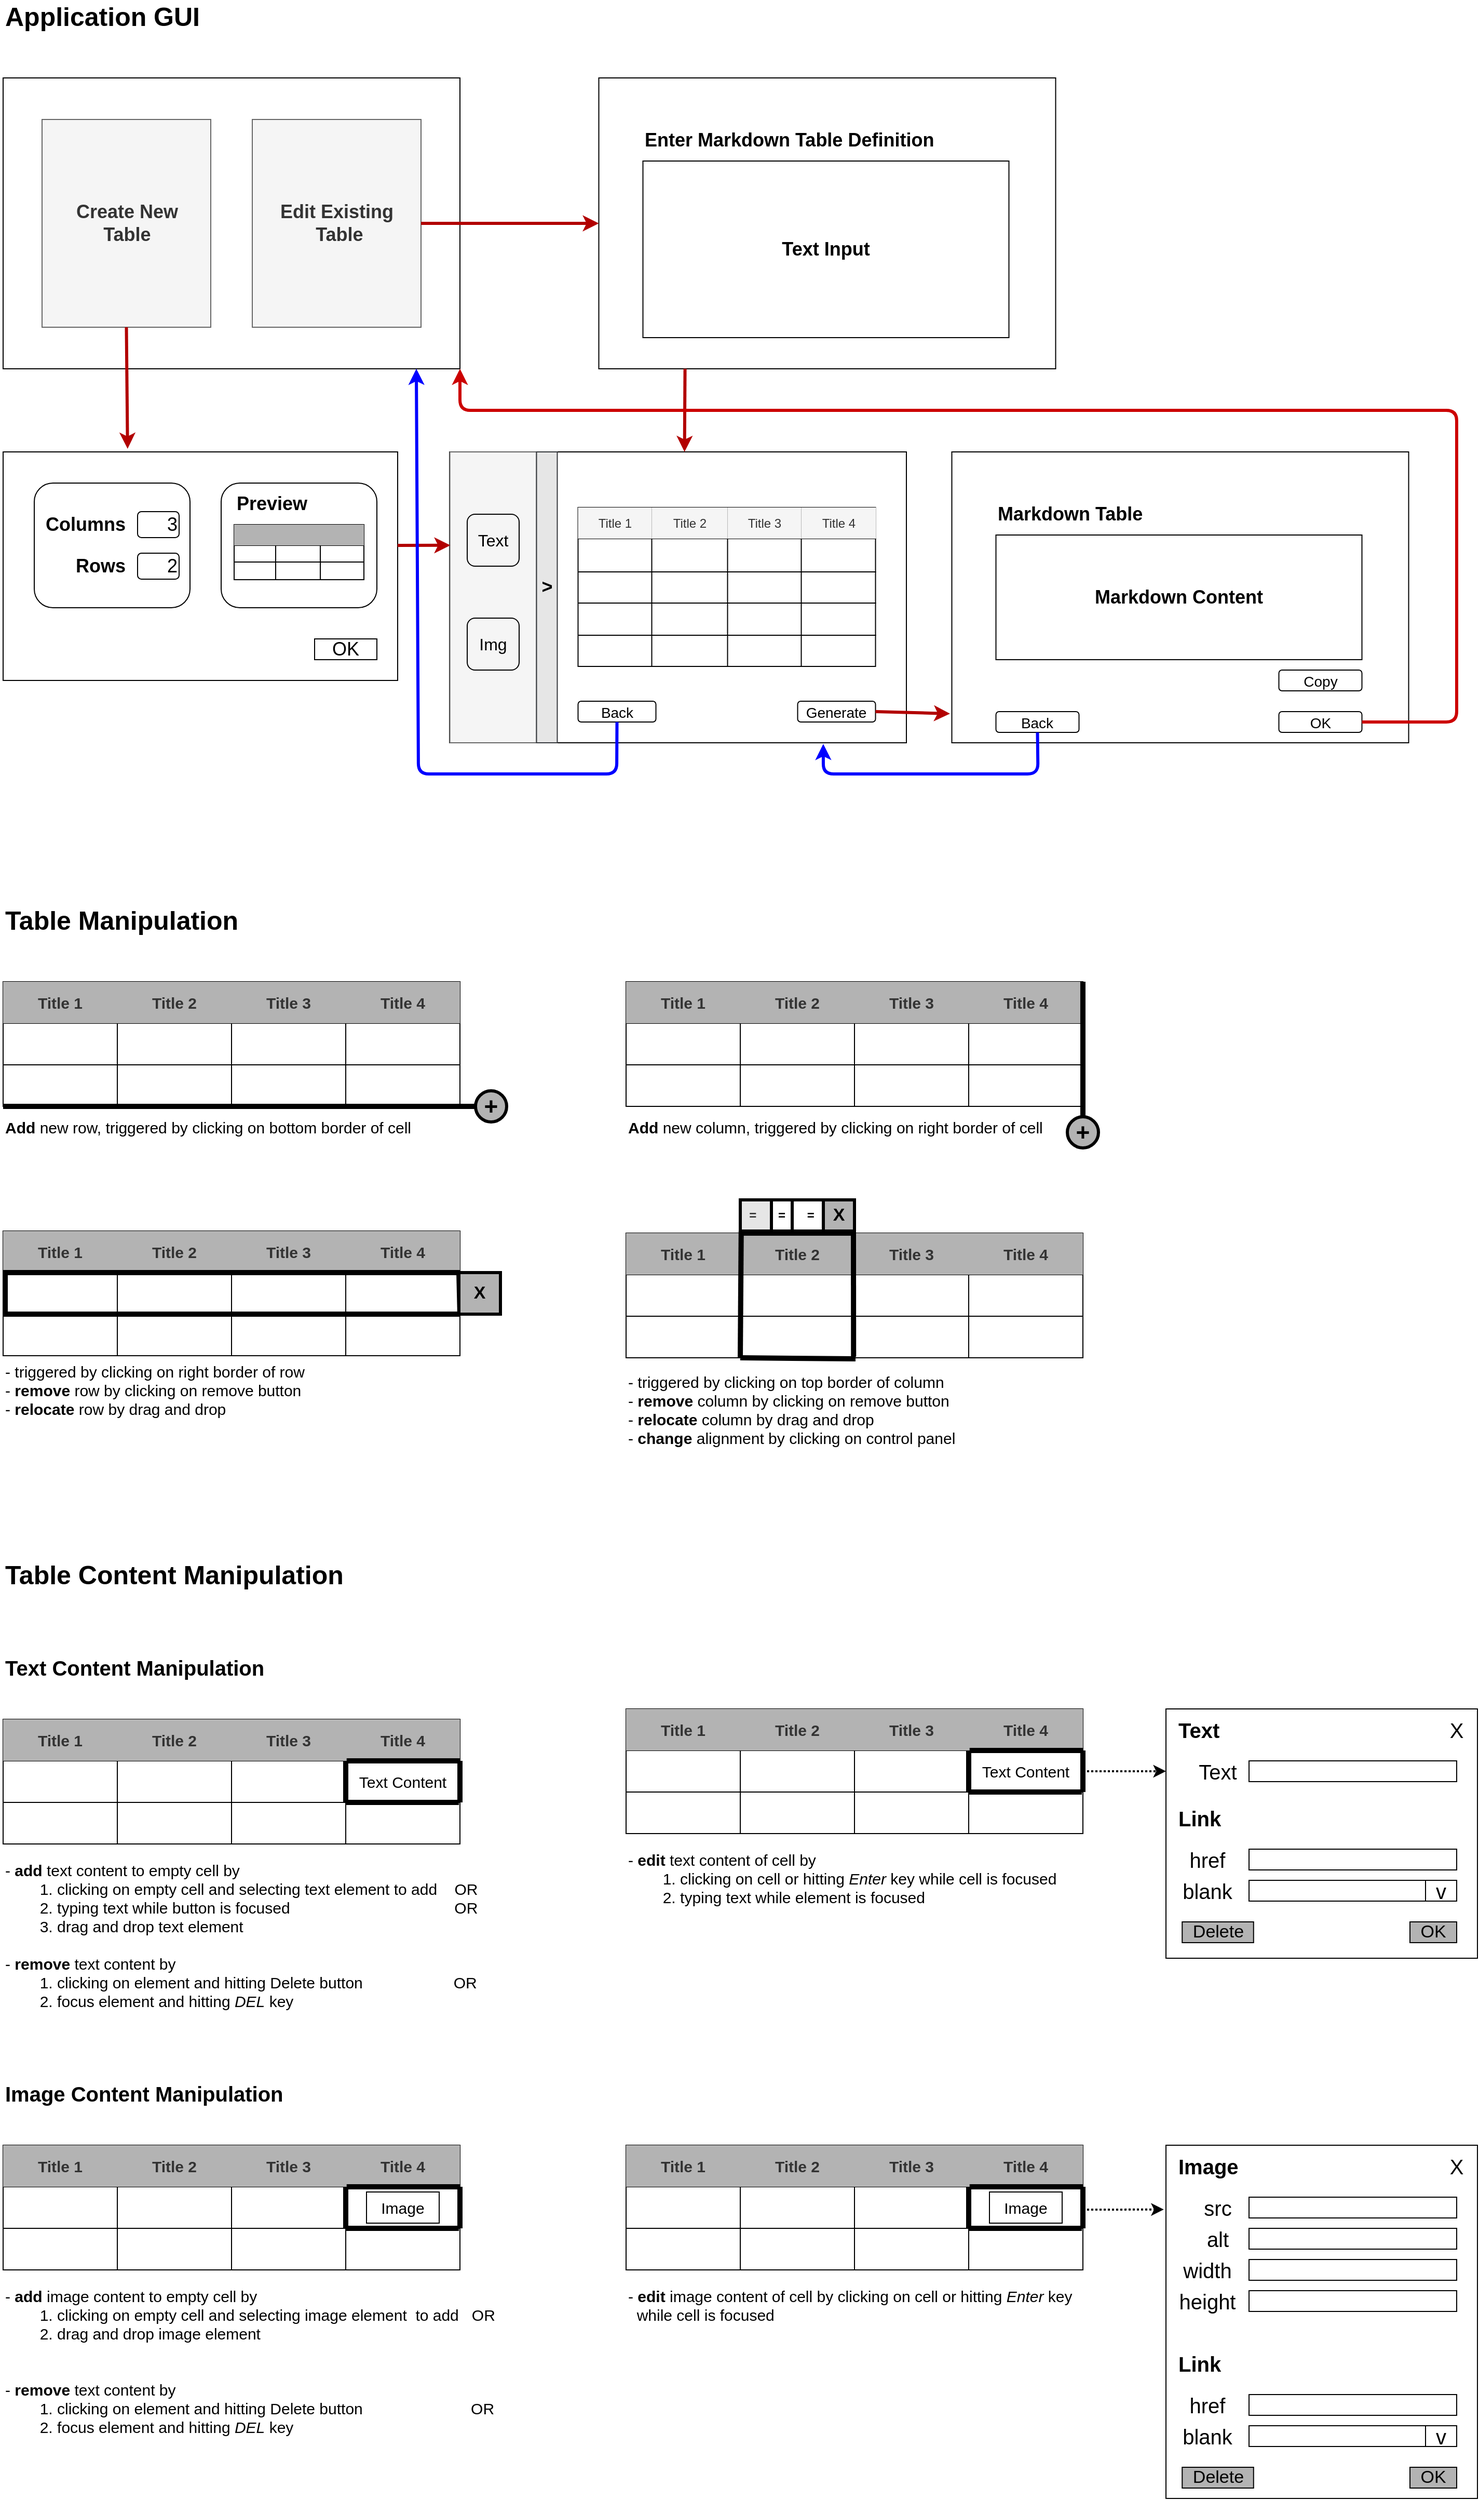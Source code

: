 <mxfile version="14.9.6" type="device"><diagram id="BxM6U3yrkLbZj_8oMR7m" name="Page-1"><mxGraphModel dx="1422" dy="1916" grid="1" gridSize="10" guides="1" tooltips="1" connect="1" arrows="1" fold="1" page="1" pageScale="1" pageWidth="850" pageHeight="1100" math="0" shadow="0"><root><mxCell id="0"/><mxCell id="1" parent="0"/><mxCell id="FDR3Cr6M3kReIaMwvdwO-26" value="" style="rounded=1;whiteSpace=wrap;html=1;" parent="1" vertex="1"><mxGeometry x="70" y="-360" width="150" height="120" as="geometry"/></mxCell><mxCell id="FDR3Cr6M3kReIaMwvdwO-1" value="" style="rounded=0;whiteSpace=wrap;html=1;strokeColor=#000000;strokeWidth=1;align=center;fillColor=none;fontSize=18;fontStyle=1" parent="1" vertex="1"><mxGeometry x="40" y="-390" width="380" height="220" as="geometry"/></mxCell><mxCell id="FDR3Cr6M3kReIaMwvdwO-23" value="" style="rounded=1;whiteSpace=wrap;html=1;" parent="1" vertex="1"><mxGeometry x="250" y="-360" width="150" height="120" as="geometry"/></mxCell><mxCell id="q61Q21QBp89UeQFIfhcW-28" value="" style="rounded=0;whiteSpace=wrap;html=1;strokeColor=#000000;strokeWidth=1;align=center;fillColor=none;fontSize=18;fontStyle=1" parent="1" vertex="1"><mxGeometry x="40.0" y="-750" width="440" height="280" as="geometry"/></mxCell><mxCell id="FIhVZpZih_5m7ZfRyni1-1" value="" style="shape=table;html=1;whiteSpace=wrap;startSize=0;container=1;collapsible=0;childLayout=tableLayout;" parent="1" vertex="1"><mxGeometry x="40" y="120" width="440" height="120" as="geometry"/></mxCell><mxCell id="FIhVZpZih_5m7ZfRyni1-2" value="" style="shape=partialRectangle;html=1;whiteSpace=wrap;collapsible=0;dropTarget=0;pointerEvents=0;fillColor=none;top=0;left=0;bottom=0;right=0;points=[[0,0.5],[1,0.5]];portConstraint=eastwest;" parent="FIhVZpZih_5m7ZfRyni1-1" vertex="1"><mxGeometry width="440" height="40" as="geometry"/></mxCell><mxCell id="FIhVZpZih_5m7ZfRyni1-3" value="Title 1" style="shape=partialRectangle;html=1;whiteSpace=wrap;connectable=0;top=0;left=0;bottom=0;right=0;overflow=hidden;pointerEvents=1;fontStyle=1;fontSize=15;strokeColor=#666666;fontColor=#333333;fillColor=#B3B3B3;" parent="FIhVZpZih_5m7ZfRyni1-2" vertex="1"><mxGeometry width="110" height="40" as="geometry"/></mxCell><mxCell id="FIhVZpZih_5m7ZfRyni1-4" value="Title 2" style="shape=partialRectangle;html=1;whiteSpace=wrap;connectable=0;top=0;left=0;bottom=0;right=0;overflow=hidden;pointerEvents=1;fontStyle=1;fontSize=15;strokeColor=#666666;fontColor=#333333;fillColor=#B3B3B3;" parent="FIhVZpZih_5m7ZfRyni1-2" vertex="1"><mxGeometry x="110" width="110" height="40" as="geometry"/></mxCell><mxCell id="FIhVZpZih_5m7ZfRyni1-5" value="Title 3" style="shape=partialRectangle;html=1;whiteSpace=wrap;connectable=0;top=0;left=0;bottom=0;right=0;overflow=hidden;pointerEvents=1;fontStyle=1;fontSize=15;strokeColor=#666666;fontColor=#333333;fillColor=#B3B3B3;" parent="FIhVZpZih_5m7ZfRyni1-2" vertex="1"><mxGeometry x="220" width="110" height="40" as="geometry"/></mxCell><mxCell id="FIhVZpZih_5m7ZfRyni1-14" value="Title 4" style="shape=partialRectangle;html=1;whiteSpace=wrap;connectable=0;top=0;left=0;bottom=0;right=0;overflow=hidden;pointerEvents=1;fontStyle=1;fontSize=15;strokeColor=#666666;fontColor=#333333;fillColor=#B3B3B3;" parent="FIhVZpZih_5m7ZfRyni1-2" vertex="1"><mxGeometry x="330" width="110" height="40" as="geometry"/></mxCell><mxCell id="FIhVZpZih_5m7ZfRyni1-6" value="" style="shape=partialRectangle;html=1;whiteSpace=wrap;collapsible=0;dropTarget=0;pointerEvents=0;fillColor=none;top=0;left=0;bottom=0;right=0;points=[[0,0.5],[1,0.5]];portConstraint=eastwest;" parent="FIhVZpZih_5m7ZfRyni1-1" vertex="1"><mxGeometry y="40" width="440" height="40" as="geometry"/></mxCell><mxCell id="FIhVZpZih_5m7ZfRyni1-7" value="" style="shape=partialRectangle;html=1;whiteSpace=wrap;connectable=0;fillColor=none;top=0;left=0;bottom=0;right=0;overflow=hidden;pointerEvents=1;" parent="FIhVZpZih_5m7ZfRyni1-6" vertex="1"><mxGeometry width="110" height="40" as="geometry"/></mxCell><mxCell id="FIhVZpZih_5m7ZfRyni1-8" value="" style="shape=partialRectangle;html=1;whiteSpace=wrap;connectable=0;fillColor=none;top=0;left=0;bottom=0;right=0;overflow=hidden;pointerEvents=1;" parent="FIhVZpZih_5m7ZfRyni1-6" vertex="1"><mxGeometry x="110" width="110" height="40" as="geometry"/></mxCell><mxCell id="FIhVZpZih_5m7ZfRyni1-9" value="" style="shape=partialRectangle;html=1;whiteSpace=wrap;connectable=0;fillColor=none;top=0;left=0;bottom=0;right=0;overflow=hidden;pointerEvents=1;" parent="FIhVZpZih_5m7ZfRyni1-6" vertex="1"><mxGeometry x="220" width="110" height="40" as="geometry"/></mxCell><mxCell id="FIhVZpZih_5m7ZfRyni1-15" style="shape=partialRectangle;html=1;whiteSpace=wrap;connectable=0;fillColor=none;top=0;left=0;bottom=0;right=0;overflow=hidden;pointerEvents=1;" parent="FIhVZpZih_5m7ZfRyni1-6" vertex="1"><mxGeometry x="330" width="110" height="40" as="geometry"/></mxCell><mxCell id="FIhVZpZih_5m7ZfRyni1-10" value="" style="shape=partialRectangle;html=1;whiteSpace=wrap;collapsible=0;dropTarget=0;pointerEvents=0;fillColor=none;top=0;left=0;bottom=0;right=0;points=[[0,0.5],[1,0.5]];portConstraint=eastwest;" parent="FIhVZpZih_5m7ZfRyni1-1" vertex="1"><mxGeometry y="80" width="440" height="40" as="geometry"/></mxCell><mxCell id="FIhVZpZih_5m7ZfRyni1-11" value="" style="shape=partialRectangle;html=1;whiteSpace=wrap;connectable=0;fillColor=none;top=0;left=0;bottom=0;right=0;overflow=hidden;pointerEvents=1;" parent="FIhVZpZih_5m7ZfRyni1-10" vertex="1"><mxGeometry width="110" height="40" as="geometry"/></mxCell><mxCell id="FIhVZpZih_5m7ZfRyni1-12" value="" style="shape=partialRectangle;html=1;whiteSpace=wrap;connectable=0;fillColor=none;top=0;left=0;bottom=0;right=0;overflow=hidden;pointerEvents=1;" parent="FIhVZpZih_5m7ZfRyni1-10" vertex="1"><mxGeometry x="110" width="110" height="40" as="geometry"/></mxCell><mxCell id="FIhVZpZih_5m7ZfRyni1-13" value="" style="shape=partialRectangle;html=1;whiteSpace=wrap;connectable=0;fillColor=none;top=0;left=0;bottom=0;right=0;overflow=hidden;pointerEvents=1;" parent="FIhVZpZih_5m7ZfRyni1-10" vertex="1"><mxGeometry x="220" width="110" height="40" as="geometry"/></mxCell><mxCell id="FIhVZpZih_5m7ZfRyni1-16" style="shape=partialRectangle;html=1;whiteSpace=wrap;connectable=0;fillColor=none;top=0;left=0;bottom=0;right=0;overflow=hidden;pointerEvents=1;" parent="FIhVZpZih_5m7ZfRyni1-10" vertex="1"><mxGeometry x="330" width="110" height="40" as="geometry"/></mxCell><mxCell id="FIhVZpZih_5m7ZfRyni1-22" value="" style="endArrow=none;html=1;fontSize=15;strokeWidth=5;" parent="1" edge="1"><mxGeometry width="50" height="50" relative="1" as="geometry"><mxPoint x="40" y="240" as="sourcePoint"/><mxPoint x="500" y="240" as="targetPoint"/></mxGeometry></mxCell><mxCell id="FIhVZpZih_5m7ZfRyni1-23" value="+" style="ellipse;whiteSpace=wrap;html=1;aspect=fixed;fontSize=23;strokeColor=#000000;strokeWidth=3;fillColor=#B3B3B3;fontStyle=1" parent="1" vertex="1"><mxGeometry x="495" y="225" width="30" height="30" as="geometry"/></mxCell><mxCell id="FIhVZpZih_5m7ZfRyni1-25" value="&lt;b&gt;Add&lt;/b&gt; new row, triggered by clicking on bottom border of cell" style="text;html=1;strokeColor=none;fillColor=none;align=left;verticalAlign=middle;whiteSpace=wrap;rounded=0;fontSize=15;" parent="1" vertex="1"><mxGeometry x="40" y="250" width="430" height="20" as="geometry"/></mxCell><mxCell id="FIhVZpZih_5m7ZfRyni1-26" value="" style="shape=table;html=1;whiteSpace=wrap;startSize=0;container=1;collapsible=0;childLayout=tableLayout;" parent="1" vertex="1"><mxGeometry x="640" y="120" width="440" height="120" as="geometry"/></mxCell><mxCell id="FIhVZpZih_5m7ZfRyni1-27" value="" style="shape=partialRectangle;html=1;whiteSpace=wrap;collapsible=0;dropTarget=0;pointerEvents=0;fillColor=none;top=0;left=0;bottom=0;right=0;points=[[0,0.5],[1,0.5]];portConstraint=eastwest;" parent="FIhVZpZih_5m7ZfRyni1-26" vertex="1"><mxGeometry width="440" height="40" as="geometry"/></mxCell><mxCell id="FIhVZpZih_5m7ZfRyni1-28" value="Title 1" style="shape=partialRectangle;html=1;whiteSpace=wrap;connectable=0;top=0;left=0;bottom=0;right=0;overflow=hidden;pointerEvents=1;fontStyle=1;fontSize=15;strokeColor=#666666;fontColor=#333333;fillColor=#B3B3B3;" parent="FIhVZpZih_5m7ZfRyni1-27" vertex="1"><mxGeometry width="110" height="40" as="geometry"/></mxCell><mxCell id="FIhVZpZih_5m7ZfRyni1-29" value="Title 2" style="shape=partialRectangle;html=1;whiteSpace=wrap;connectable=0;top=0;left=0;bottom=0;right=0;overflow=hidden;pointerEvents=1;fontStyle=1;fontSize=15;strokeColor=#666666;fontColor=#333333;fillColor=#B3B3B3;" parent="FIhVZpZih_5m7ZfRyni1-27" vertex="1"><mxGeometry x="110" width="110" height="40" as="geometry"/></mxCell><mxCell id="FIhVZpZih_5m7ZfRyni1-30" value="Title 3" style="shape=partialRectangle;html=1;whiteSpace=wrap;connectable=0;top=0;left=0;bottom=0;right=0;overflow=hidden;pointerEvents=1;fontStyle=1;fontSize=15;strokeColor=#666666;fontColor=#333333;fillColor=#B3B3B3;" parent="FIhVZpZih_5m7ZfRyni1-27" vertex="1"><mxGeometry x="220" width="110" height="40" as="geometry"/></mxCell><mxCell id="FIhVZpZih_5m7ZfRyni1-31" value="Title 4" style="shape=partialRectangle;html=1;whiteSpace=wrap;connectable=0;top=0;left=0;bottom=0;right=0;overflow=hidden;pointerEvents=1;fontStyle=1;fontSize=15;strokeColor=#666666;fontColor=#333333;fillColor=#B3B3B3;" parent="FIhVZpZih_5m7ZfRyni1-27" vertex="1"><mxGeometry x="330" width="110" height="40" as="geometry"/></mxCell><mxCell id="FIhVZpZih_5m7ZfRyni1-32" value="" style="shape=partialRectangle;html=1;whiteSpace=wrap;collapsible=0;dropTarget=0;pointerEvents=0;fillColor=none;top=0;left=0;bottom=0;right=0;points=[[0,0.5],[1,0.5]];portConstraint=eastwest;" parent="FIhVZpZih_5m7ZfRyni1-26" vertex="1"><mxGeometry y="40" width="440" height="40" as="geometry"/></mxCell><mxCell id="FIhVZpZih_5m7ZfRyni1-33" value="" style="shape=partialRectangle;html=1;whiteSpace=wrap;connectable=0;fillColor=none;top=0;left=0;bottom=0;right=0;overflow=hidden;pointerEvents=1;" parent="FIhVZpZih_5m7ZfRyni1-32" vertex="1"><mxGeometry width="110" height="40" as="geometry"/></mxCell><mxCell id="FIhVZpZih_5m7ZfRyni1-34" value="" style="shape=partialRectangle;html=1;whiteSpace=wrap;connectable=0;fillColor=none;top=0;left=0;bottom=0;right=0;overflow=hidden;pointerEvents=1;" parent="FIhVZpZih_5m7ZfRyni1-32" vertex="1"><mxGeometry x="110" width="110" height="40" as="geometry"/></mxCell><mxCell id="FIhVZpZih_5m7ZfRyni1-35" value="" style="shape=partialRectangle;html=1;whiteSpace=wrap;connectable=0;fillColor=none;top=0;left=0;bottom=0;right=0;overflow=hidden;pointerEvents=1;" parent="FIhVZpZih_5m7ZfRyni1-32" vertex="1"><mxGeometry x="220" width="110" height="40" as="geometry"/></mxCell><mxCell id="FIhVZpZih_5m7ZfRyni1-36" style="shape=partialRectangle;html=1;whiteSpace=wrap;connectable=0;fillColor=none;top=0;left=0;bottom=0;right=0;overflow=hidden;pointerEvents=1;" parent="FIhVZpZih_5m7ZfRyni1-32" vertex="1"><mxGeometry x="330" width="110" height="40" as="geometry"/></mxCell><mxCell id="FIhVZpZih_5m7ZfRyni1-37" value="" style="shape=partialRectangle;html=1;whiteSpace=wrap;collapsible=0;dropTarget=0;pointerEvents=0;fillColor=none;top=0;left=0;bottom=0;right=0;points=[[0,0.5],[1,0.5]];portConstraint=eastwest;" parent="FIhVZpZih_5m7ZfRyni1-26" vertex="1"><mxGeometry y="80" width="440" height="40" as="geometry"/></mxCell><mxCell id="FIhVZpZih_5m7ZfRyni1-38" value="" style="shape=partialRectangle;html=1;whiteSpace=wrap;connectable=0;fillColor=none;top=0;left=0;bottom=0;right=0;overflow=hidden;pointerEvents=1;" parent="FIhVZpZih_5m7ZfRyni1-37" vertex="1"><mxGeometry width="110" height="40" as="geometry"/></mxCell><mxCell id="FIhVZpZih_5m7ZfRyni1-39" value="" style="shape=partialRectangle;html=1;whiteSpace=wrap;connectable=0;fillColor=none;top=0;left=0;bottom=0;right=0;overflow=hidden;pointerEvents=1;" parent="FIhVZpZih_5m7ZfRyni1-37" vertex="1"><mxGeometry x="110" width="110" height="40" as="geometry"/></mxCell><mxCell id="FIhVZpZih_5m7ZfRyni1-40" value="" style="shape=partialRectangle;html=1;whiteSpace=wrap;connectable=0;fillColor=none;top=0;left=0;bottom=0;right=0;overflow=hidden;pointerEvents=1;" parent="FIhVZpZih_5m7ZfRyni1-37" vertex="1"><mxGeometry x="220" width="110" height="40" as="geometry"/></mxCell><mxCell id="FIhVZpZih_5m7ZfRyni1-41" style="shape=partialRectangle;html=1;whiteSpace=wrap;connectable=0;fillColor=none;top=0;left=0;bottom=0;right=0;overflow=hidden;pointerEvents=1;" parent="FIhVZpZih_5m7ZfRyni1-37" vertex="1"><mxGeometry x="330" width="110" height="40" as="geometry"/></mxCell><mxCell id="FIhVZpZih_5m7ZfRyni1-42" value="" style="endArrow=none;html=1;fontSize=15;strokeWidth=5;exitX=1;exitY=0;exitDx=0;exitDy=0;exitPerimeter=0;" parent="1" source="FIhVZpZih_5m7ZfRyni1-27" edge="1"><mxGeometry width="50" height="50" relative="1" as="geometry"><mxPoint x="640" y="240" as="sourcePoint"/><mxPoint x="1080" y="260" as="targetPoint"/></mxGeometry></mxCell><mxCell id="FIhVZpZih_5m7ZfRyni1-43" value="+" style="ellipse;whiteSpace=wrap;html=1;aspect=fixed;fontSize=23;strokeColor=#000000;strokeWidth=3;fillColor=#B3B3B3;fontStyle=1" parent="1" vertex="1"><mxGeometry x="1065" y="250" width="30" height="30" as="geometry"/></mxCell><mxCell id="FIhVZpZih_5m7ZfRyni1-44" value="&lt;b&gt;Add&lt;/b&gt; new column, triggered by clicking on right border of cell" style="text;html=1;strokeColor=none;fillColor=none;align=left;verticalAlign=middle;whiteSpace=wrap;rounded=0;fontSize=15;" parent="1" vertex="1"><mxGeometry x="640" y="250" width="410" height="20" as="geometry"/></mxCell><mxCell id="FIhVZpZih_5m7ZfRyni1-45" value="" style="shape=table;html=1;whiteSpace=wrap;startSize=0;container=1;collapsible=0;childLayout=tableLayout;" parent="1" vertex="1"><mxGeometry x="40" y="360" width="440" height="120" as="geometry"/></mxCell><mxCell id="FIhVZpZih_5m7ZfRyni1-46" value="" style="shape=partialRectangle;html=1;whiteSpace=wrap;collapsible=0;dropTarget=0;pointerEvents=0;fillColor=none;top=0;left=0;bottom=0;right=0;points=[[0,0.5],[1,0.5]];portConstraint=eastwest;" parent="FIhVZpZih_5m7ZfRyni1-45" vertex="1"><mxGeometry width="440" height="40" as="geometry"/></mxCell><mxCell id="FIhVZpZih_5m7ZfRyni1-47" value="Title 1" style="shape=partialRectangle;html=1;whiteSpace=wrap;connectable=0;top=0;left=0;bottom=0;right=0;overflow=hidden;pointerEvents=1;fontStyle=1;fontSize=15;strokeColor=#666666;fontColor=#333333;fillColor=#B3B3B3;" parent="FIhVZpZih_5m7ZfRyni1-46" vertex="1"><mxGeometry width="110" height="40" as="geometry"/></mxCell><mxCell id="FIhVZpZih_5m7ZfRyni1-48" value="Title 2" style="shape=partialRectangle;html=1;whiteSpace=wrap;connectable=0;top=0;left=0;bottom=0;right=0;overflow=hidden;pointerEvents=1;fontStyle=1;fontSize=15;strokeColor=#666666;fontColor=#333333;fillColor=#B3B3B3;" parent="FIhVZpZih_5m7ZfRyni1-46" vertex="1"><mxGeometry x="110" width="110" height="40" as="geometry"/></mxCell><mxCell id="FIhVZpZih_5m7ZfRyni1-49" value="Title 3" style="shape=partialRectangle;html=1;whiteSpace=wrap;connectable=0;top=0;left=0;bottom=0;right=0;overflow=hidden;pointerEvents=1;fontStyle=1;fontSize=15;strokeColor=#666666;fontColor=#333333;fillColor=#B3B3B3;" parent="FIhVZpZih_5m7ZfRyni1-46" vertex="1"><mxGeometry x="220" width="110" height="40" as="geometry"/></mxCell><mxCell id="FIhVZpZih_5m7ZfRyni1-50" value="Title 4" style="shape=partialRectangle;html=1;whiteSpace=wrap;connectable=0;top=0;left=0;bottom=0;right=0;overflow=hidden;pointerEvents=1;fontStyle=1;fontSize=15;strokeColor=#666666;fontColor=#333333;fillColor=#B3B3B3;" parent="FIhVZpZih_5m7ZfRyni1-46" vertex="1"><mxGeometry x="330" width="110" height="40" as="geometry"/></mxCell><mxCell id="FIhVZpZih_5m7ZfRyni1-51" value="" style="shape=partialRectangle;html=1;whiteSpace=wrap;collapsible=0;dropTarget=0;pointerEvents=0;fillColor=none;top=0;left=0;bottom=0;right=0;points=[[0,0.5],[1,0.5]];portConstraint=eastwest;" parent="FIhVZpZih_5m7ZfRyni1-45" vertex="1"><mxGeometry y="40" width="440" height="40" as="geometry"/></mxCell><mxCell id="FIhVZpZih_5m7ZfRyni1-52" value="" style="shape=partialRectangle;html=1;whiteSpace=wrap;connectable=0;fillColor=none;top=0;left=0;bottom=0;right=0;overflow=hidden;pointerEvents=1;" parent="FIhVZpZih_5m7ZfRyni1-51" vertex="1"><mxGeometry width="110" height="40" as="geometry"/></mxCell><mxCell id="FIhVZpZih_5m7ZfRyni1-53" value="" style="shape=partialRectangle;html=1;whiteSpace=wrap;connectable=0;fillColor=none;top=0;left=0;bottom=0;right=0;overflow=hidden;pointerEvents=1;" parent="FIhVZpZih_5m7ZfRyni1-51" vertex="1"><mxGeometry x="110" width="110" height="40" as="geometry"/></mxCell><mxCell id="FIhVZpZih_5m7ZfRyni1-54" value="" style="shape=partialRectangle;html=1;whiteSpace=wrap;connectable=0;fillColor=none;top=0;left=0;bottom=0;right=0;overflow=hidden;pointerEvents=1;" parent="FIhVZpZih_5m7ZfRyni1-51" vertex="1"><mxGeometry x="220" width="110" height="40" as="geometry"/></mxCell><mxCell id="FIhVZpZih_5m7ZfRyni1-55" style="shape=partialRectangle;html=1;whiteSpace=wrap;connectable=0;fillColor=none;top=0;left=0;bottom=0;right=0;overflow=hidden;pointerEvents=1;" parent="FIhVZpZih_5m7ZfRyni1-51" vertex="1"><mxGeometry x="330" width="110" height="40" as="geometry"/></mxCell><mxCell id="FIhVZpZih_5m7ZfRyni1-56" value="" style="shape=partialRectangle;html=1;whiteSpace=wrap;collapsible=0;dropTarget=0;pointerEvents=0;fillColor=none;top=0;left=0;bottom=0;right=0;points=[[0,0.5],[1,0.5]];portConstraint=eastwest;" parent="FIhVZpZih_5m7ZfRyni1-45" vertex="1"><mxGeometry y="80" width="440" height="40" as="geometry"/></mxCell><mxCell id="FIhVZpZih_5m7ZfRyni1-57" value="" style="shape=partialRectangle;html=1;whiteSpace=wrap;connectable=0;fillColor=none;top=0;left=0;bottom=0;right=0;overflow=hidden;pointerEvents=1;" parent="FIhVZpZih_5m7ZfRyni1-56" vertex="1"><mxGeometry width="110" height="40" as="geometry"/></mxCell><mxCell id="FIhVZpZih_5m7ZfRyni1-58" value="" style="shape=partialRectangle;html=1;whiteSpace=wrap;connectable=0;fillColor=none;top=0;left=0;bottom=0;right=0;overflow=hidden;pointerEvents=1;" parent="FIhVZpZih_5m7ZfRyni1-56" vertex="1"><mxGeometry x="110" width="110" height="40" as="geometry"/></mxCell><mxCell id="FIhVZpZih_5m7ZfRyni1-59" value="" style="shape=partialRectangle;html=1;whiteSpace=wrap;connectable=0;fillColor=none;top=0;left=0;bottom=0;right=0;overflow=hidden;pointerEvents=1;" parent="FIhVZpZih_5m7ZfRyni1-56" vertex="1"><mxGeometry x="220" width="110" height="40" as="geometry"/></mxCell><mxCell id="FIhVZpZih_5m7ZfRyni1-60" style="shape=partialRectangle;html=1;whiteSpace=wrap;connectable=0;fillColor=none;top=0;left=0;bottom=0;right=0;overflow=hidden;pointerEvents=1;" parent="FIhVZpZih_5m7ZfRyni1-56" vertex="1"><mxGeometry x="330" width="110" height="40" as="geometry"/></mxCell><mxCell id="FIhVZpZih_5m7ZfRyni1-61" value="" style="endArrow=none;html=1;fontSize=15;strokeWidth=5;" parent="1" edge="1"><mxGeometry width="50" height="50" relative="1" as="geometry"><mxPoint x="40" y="400" as="sourcePoint"/><mxPoint x="480" y="400" as="targetPoint"/></mxGeometry></mxCell><mxCell id="FIhVZpZih_5m7ZfRyni1-63" value="- triggered by clicking on right border of row&lt;br&gt;- &lt;b&gt;remove&lt;/b&gt; row by clicking on remove button&lt;br&gt;- &lt;b&gt;relocate&lt;/b&gt; row by drag and drop" style="text;html=1;strokeColor=none;fillColor=none;align=left;verticalAlign=top;whiteSpace=wrap;rounded=0;fontSize=15;horizontal=1;" parent="1" vertex="1"><mxGeometry x="40" y="480" width="430" height="60" as="geometry"/></mxCell><mxCell id="FIhVZpZih_5m7ZfRyni1-64" value="" style="endArrow=none;html=1;fontSize=15;strokeWidth=5;" parent="1" edge="1"><mxGeometry width="50" height="50" relative="1" as="geometry"><mxPoint x="40" y="440" as="sourcePoint"/><mxPoint x="480" y="440" as="targetPoint"/></mxGeometry></mxCell><mxCell id="FIhVZpZih_5m7ZfRyni1-66" value="" style="endArrow=none;html=1;fontSize=15;strokeWidth=5;" parent="1" edge="1"><mxGeometry width="50" height="50" relative="1" as="geometry"><mxPoint x="42" y="400" as="sourcePoint"/><mxPoint x="42" y="440" as="targetPoint"/></mxGeometry></mxCell><mxCell id="FIhVZpZih_5m7ZfRyni1-67" value="" style="endArrow=none;html=1;fontSize=15;strokeWidth=5;entryX=1;entryY=0.025;entryDx=0;entryDy=0;entryPerimeter=0;" parent="1" target="FIhVZpZih_5m7ZfRyni1-56" edge="1"><mxGeometry width="50" height="50" relative="1" as="geometry"><mxPoint x="479" y="400" as="sourcePoint"/><mxPoint x="479" y="440" as="targetPoint"/></mxGeometry></mxCell><mxCell id="FIhVZpZih_5m7ZfRyni1-68" value="X" style="rounded=0;whiteSpace=wrap;html=1;fontSize=17;strokeColor=#000000;strokeWidth=3;fillColor=#B3B3B3;align=center;fontStyle=1" parent="1" vertex="1"><mxGeometry x="479" y="400" width="40" height="40" as="geometry"/></mxCell><mxCell id="FIhVZpZih_5m7ZfRyni1-91" value="Table Manipulation" style="text;html=1;strokeColor=none;fillColor=none;align=left;verticalAlign=middle;whiteSpace=wrap;rounded=0;fontSize=25;fontStyle=1" parent="1" vertex="1"><mxGeometry x="40" y="50" width="300" height="20" as="geometry"/></mxCell><mxCell id="FIhVZpZih_5m7ZfRyni1-94" value="" style="shape=table;html=1;whiteSpace=wrap;startSize=0;container=1;collapsible=0;childLayout=tableLayout;" parent="1" vertex="1"><mxGeometry x="40" y="830" width="440" height="120" as="geometry"/></mxCell><mxCell id="FIhVZpZih_5m7ZfRyni1-95" value="" style="shape=partialRectangle;html=1;whiteSpace=wrap;collapsible=0;dropTarget=0;pointerEvents=0;fillColor=none;top=0;left=0;bottom=0;right=0;points=[[0,0.5],[1,0.5]];portConstraint=eastwest;" parent="FIhVZpZih_5m7ZfRyni1-94" vertex="1"><mxGeometry width="440" height="40" as="geometry"/></mxCell><mxCell id="FIhVZpZih_5m7ZfRyni1-96" value="Title 1" style="shape=partialRectangle;html=1;whiteSpace=wrap;connectable=0;top=0;left=0;bottom=0;right=0;overflow=hidden;pointerEvents=1;fontStyle=1;fontSize=15;strokeColor=#666666;fontColor=#333333;fillColor=#B3B3B3;" parent="FIhVZpZih_5m7ZfRyni1-95" vertex="1"><mxGeometry width="110" height="40" as="geometry"/></mxCell><mxCell id="FIhVZpZih_5m7ZfRyni1-97" value="Title 2" style="shape=partialRectangle;html=1;whiteSpace=wrap;connectable=0;top=0;left=0;bottom=0;right=0;overflow=hidden;pointerEvents=1;fontStyle=1;fontSize=15;strokeColor=#666666;fontColor=#333333;fillColor=#B3B3B3;" parent="FIhVZpZih_5m7ZfRyni1-95" vertex="1"><mxGeometry x="110" width="110" height="40" as="geometry"/></mxCell><mxCell id="FIhVZpZih_5m7ZfRyni1-98" value="Title 3" style="shape=partialRectangle;html=1;whiteSpace=wrap;connectable=0;top=0;left=0;bottom=0;right=0;overflow=hidden;pointerEvents=1;fontStyle=1;fontSize=15;strokeColor=#666666;fontColor=#333333;fillColor=#B3B3B3;" parent="FIhVZpZih_5m7ZfRyni1-95" vertex="1"><mxGeometry x="220" width="110" height="40" as="geometry"/></mxCell><mxCell id="FIhVZpZih_5m7ZfRyni1-99" value="Title 4" style="shape=partialRectangle;html=1;whiteSpace=wrap;connectable=0;top=0;left=0;bottom=0;right=0;overflow=hidden;pointerEvents=1;fontStyle=1;fontSize=15;strokeColor=#666666;fontColor=#333333;fillColor=#B3B3B3;" parent="FIhVZpZih_5m7ZfRyni1-95" vertex="1"><mxGeometry x="330" width="110" height="40" as="geometry"/></mxCell><mxCell id="FIhVZpZih_5m7ZfRyni1-100" value="" style="shape=partialRectangle;html=1;whiteSpace=wrap;collapsible=0;dropTarget=0;pointerEvents=0;fillColor=none;top=0;left=0;bottom=0;right=0;points=[[0,0.5],[1,0.5]];portConstraint=eastwest;" parent="FIhVZpZih_5m7ZfRyni1-94" vertex="1"><mxGeometry y="40" width="440" height="40" as="geometry"/></mxCell><mxCell id="FIhVZpZih_5m7ZfRyni1-101" value="" style="shape=partialRectangle;html=1;whiteSpace=wrap;connectable=0;fillColor=none;top=0;left=0;bottom=0;right=0;overflow=hidden;pointerEvents=1;" parent="FIhVZpZih_5m7ZfRyni1-100" vertex="1"><mxGeometry width="110" height="40" as="geometry"/></mxCell><mxCell id="FIhVZpZih_5m7ZfRyni1-102" value="" style="shape=partialRectangle;html=1;whiteSpace=wrap;connectable=0;fillColor=none;top=0;left=0;bottom=0;right=0;overflow=hidden;pointerEvents=1;" parent="FIhVZpZih_5m7ZfRyni1-100" vertex="1"><mxGeometry x="110" width="110" height="40" as="geometry"/></mxCell><mxCell id="FIhVZpZih_5m7ZfRyni1-103" value="" style="shape=partialRectangle;html=1;whiteSpace=wrap;connectable=0;fillColor=none;top=0;left=0;bottom=0;right=0;overflow=hidden;pointerEvents=1;" parent="FIhVZpZih_5m7ZfRyni1-100" vertex="1"><mxGeometry x="220" width="110" height="40" as="geometry"/></mxCell><mxCell id="FIhVZpZih_5m7ZfRyni1-104" value="Text Content" style="shape=partialRectangle;html=1;whiteSpace=wrap;connectable=0;fillColor=none;top=0;left=0;bottom=0;right=0;overflow=hidden;pointerEvents=1;fontSize=15;" parent="FIhVZpZih_5m7ZfRyni1-100" vertex="1"><mxGeometry x="330" width="110" height="40" as="geometry"/></mxCell><mxCell id="FIhVZpZih_5m7ZfRyni1-105" value="" style="shape=partialRectangle;html=1;whiteSpace=wrap;collapsible=0;dropTarget=0;pointerEvents=0;fillColor=none;top=0;left=0;bottom=0;right=0;points=[[0,0.5],[1,0.5]];portConstraint=eastwest;" parent="FIhVZpZih_5m7ZfRyni1-94" vertex="1"><mxGeometry y="80" width="440" height="40" as="geometry"/></mxCell><mxCell id="FIhVZpZih_5m7ZfRyni1-106" value="" style="shape=partialRectangle;html=1;whiteSpace=wrap;connectable=0;fillColor=none;top=0;left=0;bottom=0;right=0;overflow=hidden;pointerEvents=1;" parent="FIhVZpZih_5m7ZfRyni1-105" vertex="1"><mxGeometry width="110" height="40" as="geometry"/></mxCell><mxCell id="FIhVZpZih_5m7ZfRyni1-107" value="" style="shape=partialRectangle;html=1;whiteSpace=wrap;connectable=0;fillColor=none;top=0;left=0;bottom=0;right=0;overflow=hidden;pointerEvents=1;" parent="FIhVZpZih_5m7ZfRyni1-105" vertex="1"><mxGeometry x="110" width="110" height="40" as="geometry"/></mxCell><mxCell id="FIhVZpZih_5m7ZfRyni1-108" value="" style="shape=partialRectangle;html=1;whiteSpace=wrap;connectable=0;fillColor=none;top=0;left=0;bottom=0;right=0;overflow=hidden;pointerEvents=1;" parent="FIhVZpZih_5m7ZfRyni1-105" vertex="1"><mxGeometry x="220" width="110" height="40" as="geometry"/></mxCell><mxCell id="FIhVZpZih_5m7ZfRyni1-109" style="shape=partialRectangle;html=1;whiteSpace=wrap;connectable=0;fillColor=none;top=0;left=0;bottom=0;right=0;overflow=hidden;pointerEvents=1;" parent="FIhVZpZih_5m7ZfRyni1-105" vertex="1"><mxGeometry x="330" width="110" height="40" as="geometry"/></mxCell><mxCell id="FIhVZpZih_5m7ZfRyni1-113" value="Table Content Manipulation" style="text;html=1;strokeColor=none;fillColor=none;align=left;verticalAlign=middle;whiteSpace=wrap;rounded=0;fontSize=25;fontStyle=1" parent="1" vertex="1"><mxGeometry x="40" y="680" width="330" height="20" as="geometry"/></mxCell><mxCell id="FIhVZpZih_5m7ZfRyni1-116" value="" style="endArrow=none;html=1;fontSize=15;strokeWidth=5;entryX=0.5;entryY=0;entryDx=0;entryDy=0;entryPerimeter=0;exitX=0.252;exitY=0;exitDx=0;exitDy=0;exitPerimeter=0;" parent="1" edge="1"><mxGeometry width="50" height="50" relative="1" as="geometry"><mxPoint x="370.88" y="870" as="sourcePoint"/><mxPoint x="480" y="870" as="targetPoint"/></mxGeometry></mxCell><mxCell id="FIhVZpZih_5m7ZfRyni1-117" value="" style="endArrow=none;html=1;fontSize=15;strokeWidth=5;entryX=0.5;entryY=0;entryDx=0;entryDy=0;entryPerimeter=0;exitX=0.252;exitY=0;exitDx=0;exitDy=0;exitPerimeter=0;" parent="1" edge="1"><mxGeometry width="50" height="50" relative="1" as="geometry"><mxPoint x="369.88" y="910" as="sourcePoint"/><mxPoint x="479" y="910" as="targetPoint"/></mxGeometry></mxCell><mxCell id="FIhVZpZih_5m7ZfRyni1-118" value="" style="endArrow=none;html=1;fontSize=15;strokeWidth=5;" parent="1" edge="1"><mxGeometry width="50" height="50" relative="1" as="geometry"><mxPoint x="480" y="870" as="sourcePoint"/><mxPoint x="480" y="910" as="targetPoint"/></mxGeometry></mxCell><mxCell id="FIhVZpZih_5m7ZfRyni1-119" value="" style="endArrow=none;html=1;fontSize=15;strokeWidth=5;" parent="1" edge="1"><mxGeometry width="50" height="50" relative="1" as="geometry"><mxPoint x="370" y="870" as="sourcePoint"/><mxPoint x="370" y="910" as="targetPoint"/></mxGeometry></mxCell><mxCell id="FIhVZpZih_5m7ZfRyni1-120" value="- &lt;b&gt;add&lt;/b&gt; text content to empty cell by&lt;br&gt;&lt;span style=&quot;white-space: pre&quot;&gt;&#9;&lt;/span&gt;1. clicking on empty cell and&amp;nbsp;selecting text element to add&amp;nbsp; &amp;nbsp; OR&lt;br&gt;&lt;span style=&quot;white-space: pre&quot;&gt;&#9;&lt;/span&gt;2. typing text while button is focused&amp;nbsp; &amp;nbsp; &amp;nbsp; &amp;nbsp; &amp;nbsp; &amp;nbsp; &amp;nbsp; &amp;nbsp; &amp;nbsp; &amp;nbsp; &amp;nbsp; &amp;nbsp; &amp;nbsp; &amp;nbsp; &amp;nbsp; &amp;nbsp; &amp;nbsp; &amp;nbsp; &amp;nbsp; OR&lt;br&gt;&lt;span style=&quot;white-space: pre&quot;&gt;&#9;&lt;/span&gt;3. drag and drop text element" style="text;html=1;strokeColor=none;fillColor=none;align=left;verticalAlign=top;whiteSpace=wrap;rounded=0;fontSize=15;horizontal=1;" parent="1" vertex="1"><mxGeometry x="40" y="960" width="490" height="80" as="geometry"/></mxCell><mxCell id="FIhVZpZih_5m7ZfRyni1-121" value="- &lt;b&gt;remove&lt;/b&gt; text content by&lt;br&gt;&lt;span style=&quot;white-space: pre&quot;&gt;&#9;&lt;/span&gt;1. clicking on element and hitting Delete button&amp;nbsp; &amp;nbsp; &amp;nbsp; &amp;nbsp; &amp;nbsp; &amp;nbsp; &amp;nbsp; &amp;nbsp; &amp;nbsp; &amp;nbsp; &amp;nbsp;OR&lt;br&gt;&lt;span style=&quot;white-space: pre&quot;&gt;&#9;&lt;/span&gt;2. focus element and hitting &lt;i&gt;DEL&lt;/i&gt; key&amp;nbsp; &amp;nbsp; &amp;nbsp; &amp;nbsp; &amp;nbsp; &amp;nbsp; &amp;nbsp; &amp;nbsp; &amp;nbsp; &amp;nbsp; &amp;nbsp; &amp;nbsp; &amp;nbsp; &amp;nbsp; &amp;nbsp;&amp;nbsp;" style="text;html=1;strokeColor=none;fillColor=none;align=left;verticalAlign=top;whiteSpace=wrap;rounded=0;fontSize=15;horizontal=1;" parent="1" vertex="1"><mxGeometry x="40" y="1050" width="480" height="60" as="geometry"/></mxCell><mxCell id="FIhVZpZih_5m7ZfRyni1-125" value="" style="shape=table;html=1;whiteSpace=wrap;startSize=0;container=1;collapsible=0;childLayout=tableLayout;" parent="1" vertex="1"><mxGeometry x="40" y="1240" width="440" height="120" as="geometry"/></mxCell><mxCell id="FIhVZpZih_5m7ZfRyni1-126" value="" style="shape=partialRectangle;html=1;whiteSpace=wrap;collapsible=0;dropTarget=0;pointerEvents=0;fillColor=none;top=0;left=0;bottom=0;right=0;points=[[0,0.5],[1,0.5]];portConstraint=eastwest;" parent="FIhVZpZih_5m7ZfRyni1-125" vertex="1"><mxGeometry width="440" height="40" as="geometry"/></mxCell><mxCell id="FIhVZpZih_5m7ZfRyni1-127" value="Title 1" style="shape=partialRectangle;html=1;whiteSpace=wrap;connectable=0;top=0;left=0;bottom=0;right=0;overflow=hidden;pointerEvents=1;fontStyle=1;fontSize=15;strokeColor=#666666;fontColor=#333333;fillColor=#B3B3B3;" parent="FIhVZpZih_5m7ZfRyni1-126" vertex="1"><mxGeometry width="110" height="40" as="geometry"/></mxCell><mxCell id="FIhVZpZih_5m7ZfRyni1-128" value="Title 2" style="shape=partialRectangle;html=1;whiteSpace=wrap;connectable=0;top=0;left=0;bottom=0;right=0;overflow=hidden;pointerEvents=1;fontStyle=1;fontSize=15;strokeColor=#666666;fontColor=#333333;fillColor=#B3B3B3;" parent="FIhVZpZih_5m7ZfRyni1-126" vertex="1"><mxGeometry x="110" width="110" height="40" as="geometry"/></mxCell><mxCell id="FIhVZpZih_5m7ZfRyni1-129" value="Title 3" style="shape=partialRectangle;html=1;whiteSpace=wrap;connectable=0;top=0;left=0;bottom=0;right=0;overflow=hidden;pointerEvents=1;fontStyle=1;fontSize=15;strokeColor=#666666;fontColor=#333333;fillColor=#B3B3B3;" parent="FIhVZpZih_5m7ZfRyni1-126" vertex="1"><mxGeometry x="220" width="110" height="40" as="geometry"/></mxCell><mxCell id="FIhVZpZih_5m7ZfRyni1-130" value="Title 4" style="shape=partialRectangle;html=1;whiteSpace=wrap;connectable=0;top=0;left=0;bottom=0;right=0;overflow=hidden;pointerEvents=1;fontStyle=1;fontSize=15;strokeColor=#666666;fontColor=#333333;fillColor=#B3B3B3;" parent="FIhVZpZih_5m7ZfRyni1-126" vertex="1"><mxGeometry x="330" width="110" height="40" as="geometry"/></mxCell><mxCell id="FIhVZpZih_5m7ZfRyni1-131" value="" style="shape=partialRectangle;html=1;whiteSpace=wrap;collapsible=0;dropTarget=0;pointerEvents=0;fillColor=none;top=0;left=0;bottom=0;right=0;points=[[0,0.5],[1,0.5]];portConstraint=eastwest;" parent="FIhVZpZih_5m7ZfRyni1-125" vertex="1"><mxGeometry y="40" width="440" height="40" as="geometry"/></mxCell><mxCell id="FIhVZpZih_5m7ZfRyni1-132" value="" style="shape=partialRectangle;html=1;whiteSpace=wrap;connectable=0;fillColor=none;top=0;left=0;bottom=0;right=0;overflow=hidden;pointerEvents=1;" parent="FIhVZpZih_5m7ZfRyni1-131" vertex="1"><mxGeometry width="110" height="40" as="geometry"/></mxCell><mxCell id="FIhVZpZih_5m7ZfRyni1-133" value="" style="shape=partialRectangle;html=1;whiteSpace=wrap;connectable=0;fillColor=none;top=0;left=0;bottom=0;right=0;overflow=hidden;pointerEvents=1;" parent="FIhVZpZih_5m7ZfRyni1-131" vertex="1"><mxGeometry x="110" width="110" height="40" as="geometry"/></mxCell><mxCell id="FIhVZpZih_5m7ZfRyni1-134" value="" style="shape=partialRectangle;html=1;whiteSpace=wrap;connectable=0;fillColor=none;top=0;left=0;bottom=0;right=0;overflow=hidden;pointerEvents=1;" parent="FIhVZpZih_5m7ZfRyni1-131" vertex="1"><mxGeometry x="220" width="110" height="40" as="geometry"/></mxCell><mxCell id="FIhVZpZih_5m7ZfRyni1-135" value="" style="shape=partialRectangle;html=1;whiteSpace=wrap;connectable=0;fillColor=none;top=0;left=0;bottom=0;right=0;overflow=hidden;pointerEvents=1;fontSize=15;" parent="FIhVZpZih_5m7ZfRyni1-131" vertex="1"><mxGeometry x="330" width="110" height="40" as="geometry"/></mxCell><mxCell id="FIhVZpZih_5m7ZfRyni1-136" value="" style="shape=partialRectangle;html=1;whiteSpace=wrap;collapsible=0;dropTarget=0;pointerEvents=0;fillColor=none;top=0;left=0;bottom=0;right=0;points=[[0,0.5],[1,0.5]];portConstraint=eastwest;" parent="FIhVZpZih_5m7ZfRyni1-125" vertex="1"><mxGeometry y="80" width="440" height="40" as="geometry"/></mxCell><mxCell id="FIhVZpZih_5m7ZfRyni1-137" value="" style="shape=partialRectangle;html=1;whiteSpace=wrap;connectable=0;fillColor=none;top=0;left=0;bottom=0;right=0;overflow=hidden;pointerEvents=1;" parent="FIhVZpZih_5m7ZfRyni1-136" vertex="1"><mxGeometry width="110" height="40" as="geometry"/></mxCell><mxCell id="FIhVZpZih_5m7ZfRyni1-138" value="" style="shape=partialRectangle;html=1;whiteSpace=wrap;connectable=0;fillColor=none;top=0;left=0;bottom=0;right=0;overflow=hidden;pointerEvents=1;" parent="FIhVZpZih_5m7ZfRyni1-136" vertex="1"><mxGeometry x="110" width="110" height="40" as="geometry"/></mxCell><mxCell id="FIhVZpZih_5m7ZfRyni1-139" value="" style="shape=partialRectangle;html=1;whiteSpace=wrap;connectable=0;fillColor=none;top=0;left=0;bottom=0;right=0;overflow=hidden;pointerEvents=1;" parent="FIhVZpZih_5m7ZfRyni1-136" vertex="1"><mxGeometry x="220" width="110" height="40" as="geometry"/></mxCell><mxCell id="FIhVZpZih_5m7ZfRyni1-140" style="shape=partialRectangle;html=1;whiteSpace=wrap;connectable=0;fillColor=none;top=0;left=0;bottom=0;right=0;overflow=hidden;pointerEvents=1;" parent="FIhVZpZih_5m7ZfRyni1-136" vertex="1"><mxGeometry x="330" width="110" height="40" as="geometry"/></mxCell><mxCell id="FIhVZpZih_5m7ZfRyni1-141" value="" style="endArrow=none;html=1;fontSize=15;strokeWidth=5;entryX=0.5;entryY=0;entryDx=0;entryDy=0;entryPerimeter=0;exitX=0.252;exitY=0;exitDx=0;exitDy=0;exitPerimeter=0;" parent="1" edge="1"><mxGeometry width="50" height="50" relative="1" as="geometry"><mxPoint x="370.88" y="1280" as="sourcePoint"/><mxPoint x="480" y="1280" as="targetPoint"/></mxGeometry></mxCell><mxCell id="FIhVZpZih_5m7ZfRyni1-142" value="" style="endArrow=none;html=1;fontSize=15;strokeWidth=5;entryX=0.5;entryY=0;entryDx=0;entryDy=0;entryPerimeter=0;exitX=0.252;exitY=0;exitDx=0;exitDy=0;exitPerimeter=0;" parent="1" edge="1"><mxGeometry width="50" height="50" relative="1" as="geometry"><mxPoint x="369.88" y="1320" as="sourcePoint"/><mxPoint x="479" y="1320" as="targetPoint"/></mxGeometry></mxCell><mxCell id="FIhVZpZih_5m7ZfRyni1-143" value="" style="endArrow=none;html=1;fontSize=15;strokeWidth=5;" parent="1" edge="1"><mxGeometry width="50" height="50" relative="1" as="geometry"><mxPoint x="480" y="1280" as="sourcePoint"/><mxPoint x="480" y="1320" as="targetPoint"/></mxGeometry></mxCell><mxCell id="FIhVZpZih_5m7ZfRyni1-144" value="" style="endArrow=none;html=1;fontSize=15;strokeWidth=5;" parent="1" edge="1"><mxGeometry width="50" height="50" relative="1" as="geometry"><mxPoint x="370" y="1280" as="sourcePoint"/><mxPoint x="370" y="1320" as="targetPoint"/></mxGeometry></mxCell><mxCell id="FIhVZpZih_5m7ZfRyni1-145" value="- &lt;b&gt;add&lt;/b&gt; image content to empty cell by &lt;br&gt;&amp;nbsp; &amp;nbsp; &amp;nbsp; &amp;nbsp; 1. clicking on empty cell and selecting image element&amp;nbsp; to add&amp;nbsp; &amp;nbsp;OR&lt;br&gt;&amp;nbsp; &amp;nbsp; &amp;nbsp; &amp;nbsp; 2.&amp;nbsp;drag and drop image element" style="text;html=1;strokeColor=none;fillColor=none;align=left;verticalAlign=top;whiteSpace=wrap;rounded=0;fontSize=15;horizontal=1;" parent="1" vertex="1"><mxGeometry x="40" y="1370" width="500" height="70" as="geometry"/></mxCell><mxCell id="FIhVZpZih_5m7ZfRyni1-146" value="- &lt;b&gt;remove&lt;/b&gt; text content by&lt;br&gt;&lt;span style=&quot;white-space: pre&quot;&gt;&#9;&lt;/span&gt;1. clicking on element and hitting Delete button&amp;nbsp; &amp;nbsp; &amp;nbsp; &amp;nbsp; &amp;nbsp; &amp;nbsp; &amp;nbsp; &amp;nbsp; &amp;nbsp; &amp;nbsp; &amp;nbsp; &amp;nbsp; &amp;nbsp;OR&lt;br&gt;&lt;span style=&quot;white-space: pre&quot;&gt;&#9;&lt;/span&gt;2. focus element and hitting &lt;i&gt;DEL&lt;/i&gt; key" style="text;html=1;strokeColor=none;fillColor=none;align=left;verticalAlign=top;whiteSpace=wrap;rounded=0;fontSize=15;horizontal=1;" parent="1" vertex="1"><mxGeometry x="40" y="1460" width="500" height="60" as="geometry"/></mxCell><mxCell id="FIhVZpZih_5m7ZfRyni1-147" value="- &lt;b&gt;edit&lt;/b&gt; image content of cell by clicking on cell or hitting &lt;i&gt;Enter&lt;/i&gt; key&lt;br&gt;&amp;nbsp; while cell is focused" style="text;html=1;strokeColor=none;fillColor=none;align=left;verticalAlign=top;whiteSpace=wrap;rounded=0;fontSize=15;horizontal=1;" parent="1" vertex="1"><mxGeometry x="640" y="1370" width="460" height="50" as="geometry"/></mxCell><mxCell id="FIhVZpZih_5m7ZfRyni1-148" value="Image" style="rounded=0;whiteSpace=wrap;html=1;fontSize=15;strokeColor=#000000;strokeWidth=1;align=center;verticalAlign=middle;fillColor=none;" parent="1" vertex="1"><mxGeometry x="390" y="1285" width="70" height="30" as="geometry"/></mxCell><mxCell id="FIhVZpZih_5m7ZfRyni1-149" value="Text Content Manipulation" style="text;html=1;strokeColor=none;fillColor=none;align=left;verticalAlign=middle;whiteSpace=wrap;rounded=0;fontSize=20;fontStyle=1" parent="1" vertex="1"><mxGeometry x="40" y="770" width="270" height="20" as="geometry"/></mxCell><mxCell id="FIhVZpZih_5m7ZfRyni1-150" value="Image Content Manipulation" style="text;html=1;strokeColor=none;fillColor=none;align=left;verticalAlign=middle;whiteSpace=wrap;rounded=0;fontSize=20;fontStyle=1" parent="1" vertex="1"><mxGeometry x="40" y="1180" width="280" height="20" as="geometry"/></mxCell><mxCell id="FIhVZpZih_5m7ZfRyni1-151" value="" style="shape=table;html=1;whiteSpace=wrap;startSize=0;container=1;collapsible=0;childLayout=tableLayout;" parent="1" vertex="1"><mxGeometry x="640" y="1240" width="440" height="120" as="geometry"/></mxCell><mxCell id="FIhVZpZih_5m7ZfRyni1-152" value="" style="shape=partialRectangle;html=1;whiteSpace=wrap;collapsible=0;dropTarget=0;pointerEvents=0;fillColor=none;top=0;left=0;bottom=0;right=0;points=[[0,0.5],[1,0.5]];portConstraint=eastwest;" parent="FIhVZpZih_5m7ZfRyni1-151" vertex="1"><mxGeometry width="440" height="40" as="geometry"/></mxCell><mxCell id="FIhVZpZih_5m7ZfRyni1-153" value="Title 1" style="shape=partialRectangle;html=1;whiteSpace=wrap;connectable=0;top=0;left=0;bottom=0;right=0;overflow=hidden;pointerEvents=1;fontStyle=1;fontSize=15;strokeColor=#666666;fontColor=#333333;fillColor=#B3B3B3;" parent="FIhVZpZih_5m7ZfRyni1-152" vertex="1"><mxGeometry width="110" height="40" as="geometry"/></mxCell><mxCell id="FIhVZpZih_5m7ZfRyni1-154" value="Title 2" style="shape=partialRectangle;html=1;whiteSpace=wrap;connectable=0;top=0;left=0;bottom=0;right=0;overflow=hidden;pointerEvents=1;fontStyle=1;fontSize=15;strokeColor=#666666;fontColor=#333333;fillColor=#B3B3B3;" parent="FIhVZpZih_5m7ZfRyni1-152" vertex="1"><mxGeometry x="110" width="110" height="40" as="geometry"/></mxCell><mxCell id="FIhVZpZih_5m7ZfRyni1-155" value="Title 3" style="shape=partialRectangle;html=1;whiteSpace=wrap;connectable=0;top=0;left=0;bottom=0;right=0;overflow=hidden;pointerEvents=1;fontStyle=1;fontSize=15;strokeColor=#666666;fontColor=#333333;fillColor=#B3B3B3;" parent="FIhVZpZih_5m7ZfRyni1-152" vertex="1"><mxGeometry x="220" width="110" height="40" as="geometry"/></mxCell><mxCell id="FIhVZpZih_5m7ZfRyni1-156" value="Title 4" style="shape=partialRectangle;html=1;whiteSpace=wrap;connectable=0;top=0;left=0;bottom=0;right=0;overflow=hidden;pointerEvents=1;fontStyle=1;fontSize=15;strokeColor=#666666;fontColor=#333333;fillColor=#B3B3B3;" parent="FIhVZpZih_5m7ZfRyni1-152" vertex="1"><mxGeometry x="330" width="110" height="40" as="geometry"/></mxCell><mxCell id="FIhVZpZih_5m7ZfRyni1-157" value="" style="shape=partialRectangle;html=1;whiteSpace=wrap;collapsible=0;dropTarget=0;pointerEvents=0;fillColor=none;top=0;left=0;bottom=0;right=0;points=[[0,0.5],[1,0.5]];portConstraint=eastwest;" parent="FIhVZpZih_5m7ZfRyni1-151" vertex="1"><mxGeometry y="40" width="440" height="40" as="geometry"/></mxCell><mxCell id="FIhVZpZih_5m7ZfRyni1-158" value="" style="shape=partialRectangle;html=1;whiteSpace=wrap;connectable=0;fillColor=none;top=0;left=0;bottom=0;right=0;overflow=hidden;pointerEvents=1;" parent="FIhVZpZih_5m7ZfRyni1-157" vertex="1"><mxGeometry width="110" height="40" as="geometry"/></mxCell><mxCell id="FIhVZpZih_5m7ZfRyni1-159" value="" style="shape=partialRectangle;html=1;whiteSpace=wrap;connectable=0;fillColor=none;top=0;left=0;bottom=0;right=0;overflow=hidden;pointerEvents=1;" parent="FIhVZpZih_5m7ZfRyni1-157" vertex="1"><mxGeometry x="110" width="110" height="40" as="geometry"/></mxCell><mxCell id="FIhVZpZih_5m7ZfRyni1-160" value="" style="shape=partialRectangle;html=1;whiteSpace=wrap;connectable=0;fillColor=none;top=0;left=0;bottom=0;right=0;overflow=hidden;pointerEvents=1;" parent="FIhVZpZih_5m7ZfRyni1-157" vertex="1"><mxGeometry x="220" width="110" height="40" as="geometry"/></mxCell><mxCell id="FIhVZpZih_5m7ZfRyni1-161" value="" style="shape=partialRectangle;html=1;whiteSpace=wrap;connectable=0;fillColor=none;top=0;left=0;bottom=0;right=0;overflow=hidden;pointerEvents=1;fontSize=15;" parent="FIhVZpZih_5m7ZfRyni1-157" vertex="1"><mxGeometry x="330" width="110" height="40" as="geometry"/></mxCell><mxCell id="FIhVZpZih_5m7ZfRyni1-162" value="" style="shape=partialRectangle;html=1;whiteSpace=wrap;collapsible=0;dropTarget=0;pointerEvents=0;fillColor=none;top=0;left=0;bottom=0;right=0;points=[[0,0.5],[1,0.5]];portConstraint=eastwest;" parent="FIhVZpZih_5m7ZfRyni1-151" vertex="1"><mxGeometry y="80" width="440" height="40" as="geometry"/></mxCell><mxCell id="FIhVZpZih_5m7ZfRyni1-163" value="" style="shape=partialRectangle;html=1;whiteSpace=wrap;connectable=0;fillColor=none;top=0;left=0;bottom=0;right=0;overflow=hidden;pointerEvents=1;" parent="FIhVZpZih_5m7ZfRyni1-162" vertex="1"><mxGeometry width="110" height="40" as="geometry"/></mxCell><mxCell id="FIhVZpZih_5m7ZfRyni1-164" value="" style="shape=partialRectangle;html=1;whiteSpace=wrap;connectable=0;fillColor=none;top=0;left=0;bottom=0;right=0;overflow=hidden;pointerEvents=1;" parent="FIhVZpZih_5m7ZfRyni1-162" vertex="1"><mxGeometry x="110" width="110" height="40" as="geometry"/></mxCell><mxCell id="FIhVZpZih_5m7ZfRyni1-165" value="" style="shape=partialRectangle;html=1;whiteSpace=wrap;connectable=0;fillColor=none;top=0;left=0;bottom=0;right=0;overflow=hidden;pointerEvents=1;" parent="FIhVZpZih_5m7ZfRyni1-162" vertex="1"><mxGeometry x="220" width="110" height="40" as="geometry"/></mxCell><mxCell id="FIhVZpZih_5m7ZfRyni1-166" style="shape=partialRectangle;html=1;whiteSpace=wrap;connectable=0;fillColor=none;top=0;left=0;bottom=0;right=0;overflow=hidden;pointerEvents=1;" parent="FIhVZpZih_5m7ZfRyni1-162" vertex="1"><mxGeometry x="330" width="110" height="40" as="geometry"/></mxCell><mxCell id="FIhVZpZih_5m7ZfRyni1-167" value="" style="endArrow=none;html=1;fontSize=15;strokeWidth=5;entryX=0.5;entryY=0;entryDx=0;entryDy=0;entryPerimeter=0;exitX=0.252;exitY=0;exitDx=0;exitDy=0;exitPerimeter=0;" parent="1" edge="1"><mxGeometry width="50" height="50" relative="1" as="geometry"><mxPoint x="970.88" y="1280" as="sourcePoint"/><mxPoint x="1080" y="1280" as="targetPoint"/></mxGeometry></mxCell><mxCell id="FIhVZpZih_5m7ZfRyni1-168" value="" style="endArrow=none;html=1;fontSize=15;strokeWidth=5;entryX=0.5;entryY=0;entryDx=0;entryDy=0;entryPerimeter=0;exitX=0.252;exitY=0;exitDx=0;exitDy=0;exitPerimeter=0;" parent="1" edge="1"><mxGeometry width="50" height="50" relative="1" as="geometry"><mxPoint x="969.88" y="1320" as="sourcePoint"/><mxPoint x="1079" y="1320" as="targetPoint"/></mxGeometry></mxCell><mxCell id="FIhVZpZih_5m7ZfRyni1-169" value="" style="endArrow=none;html=1;fontSize=15;strokeWidth=5;" parent="1" edge="1"><mxGeometry width="50" height="50" relative="1" as="geometry"><mxPoint x="1080" y="1280" as="sourcePoint"/><mxPoint x="1080" y="1320" as="targetPoint"/></mxGeometry></mxCell><mxCell id="FIhVZpZih_5m7ZfRyni1-170" value="" style="endArrow=none;html=1;fontSize=15;strokeWidth=5;" parent="1" edge="1"><mxGeometry width="50" height="50" relative="1" as="geometry"><mxPoint x="970" y="1280" as="sourcePoint"/><mxPoint x="970" y="1320" as="targetPoint"/></mxGeometry></mxCell><mxCell id="FIhVZpZih_5m7ZfRyni1-171" value="Image" style="rounded=0;whiteSpace=wrap;html=1;fontSize=15;strokeColor=#000000;strokeWidth=1;align=center;verticalAlign=middle;fillColor=none;" parent="1" vertex="1"><mxGeometry x="990" y="1285" width="70" height="30" as="geometry"/></mxCell><mxCell id="FIhVZpZih_5m7ZfRyni1-172" value="" style="rounded=0;whiteSpace=wrap;html=1;fontSize=20;strokeColor=#000000;strokeWidth=1;fillColor=none;align=center;verticalAlign=middle;" parent="1" vertex="1"><mxGeometry x="1160" y="1240" width="300" height="340" as="geometry"/></mxCell><mxCell id="FIhVZpZih_5m7ZfRyni1-173" value="&lt;b&gt;Image&lt;/b&gt;" style="text;html=1;strokeColor=none;fillColor=none;align=left;verticalAlign=middle;whiteSpace=wrap;rounded=0;fontSize=20;" parent="1" vertex="1"><mxGeometry x="1170" y="1250" width="60" height="20" as="geometry"/></mxCell><mxCell id="FIhVZpZih_5m7ZfRyni1-174" value="src" style="text;html=1;strokeColor=none;fillColor=none;align=center;verticalAlign=middle;whiteSpace=wrap;rounded=0;fontSize=20;" parent="1" vertex="1"><mxGeometry x="1190" y="1290" width="40" height="20" as="geometry"/></mxCell><mxCell id="FIhVZpZih_5m7ZfRyni1-175" value="" style="rounded=0;whiteSpace=wrap;html=1;fontSize=20;strokeColor=#000000;strokeWidth=1;fillColor=none;align=left;verticalAlign=middle;" parent="1" vertex="1"><mxGeometry x="1240" y="1290" width="200" height="20" as="geometry"/></mxCell><mxCell id="FIhVZpZih_5m7ZfRyni1-176" value="alt" style="text;html=1;strokeColor=none;fillColor=none;align=center;verticalAlign=middle;whiteSpace=wrap;rounded=0;fontSize=20;" parent="1" vertex="1"><mxGeometry x="1190" y="1320" width="40" height="20" as="geometry"/></mxCell><mxCell id="FIhVZpZih_5m7ZfRyni1-177" value="" style="rounded=0;whiteSpace=wrap;html=1;fontSize=20;strokeColor=#000000;strokeWidth=1;fillColor=none;align=left;verticalAlign=middle;" parent="1" vertex="1"><mxGeometry x="1240" y="1320" width="200" height="20" as="geometry"/></mxCell><mxCell id="FIhVZpZih_5m7ZfRyni1-178" value="width" style="text;html=1;strokeColor=none;fillColor=none;align=center;verticalAlign=middle;whiteSpace=wrap;rounded=0;fontSize=20;" parent="1" vertex="1"><mxGeometry x="1180" y="1350" width="40" height="20" as="geometry"/></mxCell><mxCell id="FIhVZpZih_5m7ZfRyni1-179" value="" style="rounded=0;whiteSpace=wrap;html=1;fontSize=20;strokeColor=#000000;strokeWidth=1;fillColor=none;align=left;verticalAlign=middle;" parent="1" vertex="1"><mxGeometry x="1240" y="1350" width="200" height="20" as="geometry"/></mxCell><mxCell id="FIhVZpZih_5m7ZfRyni1-180" value="height" style="text;html=1;strokeColor=none;fillColor=none;align=center;verticalAlign=middle;whiteSpace=wrap;rounded=0;fontSize=20;" parent="1" vertex="1"><mxGeometry x="1180" y="1380" width="40" height="20" as="geometry"/></mxCell><mxCell id="FIhVZpZih_5m7ZfRyni1-181" value="" style="rounded=0;whiteSpace=wrap;html=1;fontSize=20;strokeColor=#000000;strokeWidth=1;fillColor=none;align=left;verticalAlign=middle;" parent="1" vertex="1"><mxGeometry x="1240" y="1380" width="200" height="20" as="geometry"/></mxCell><mxCell id="FIhVZpZih_5m7ZfRyni1-182" value="X" style="text;html=1;strokeColor=none;fillColor=none;align=center;verticalAlign=middle;whiteSpace=wrap;rounded=0;fontSize=20;" parent="1" vertex="1"><mxGeometry x="1420" y="1250" width="40" height="20" as="geometry"/></mxCell><mxCell id="FIhVZpZih_5m7ZfRyni1-183" value="&lt;b&gt;Link&lt;/b&gt;" style="text;html=1;strokeColor=none;fillColor=none;align=left;verticalAlign=middle;whiteSpace=wrap;rounded=0;fontSize=20;" parent="1" vertex="1"><mxGeometry x="1170" y="1440" width="60" height="20" as="geometry"/></mxCell><mxCell id="FIhVZpZih_5m7ZfRyni1-184" value="href" style="text;html=1;strokeColor=none;fillColor=none;align=center;verticalAlign=middle;whiteSpace=wrap;rounded=0;fontSize=20;" parent="1" vertex="1"><mxGeometry x="1180" y="1480" width="40" height="20" as="geometry"/></mxCell><mxCell id="FIhVZpZih_5m7ZfRyni1-185" value="" style="rounded=0;whiteSpace=wrap;html=1;fontSize=20;strokeColor=#000000;strokeWidth=1;fillColor=none;align=left;verticalAlign=middle;" parent="1" vertex="1"><mxGeometry x="1240" y="1480" width="200" height="20" as="geometry"/></mxCell><mxCell id="FIhVZpZih_5m7ZfRyni1-186" value="blank" style="text;html=1;strokeColor=none;fillColor=none;align=center;verticalAlign=middle;whiteSpace=wrap;rounded=0;fontSize=20;" parent="1" vertex="1"><mxGeometry x="1180" y="1510" width="40" height="20" as="geometry"/></mxCell><mxCell id="FIhVZpZih_5m7ZfRyni1-187" value="" style="rounded=0;whiteSpace=wrap;html=1;fontSize=20;strokeColor=#000000;strokeWidth=1;fillColor=none;align=left;verticalAlign=middle;" parent="1" vertex="1"><mxGeometry x="1240" y="1510" width="200" height="20" as="geometry"/></mxCell><mxCell id="FIhVZpZih_5m7ZfRyni1-188" value="v" style="text;html=1;fillColor=none;align=center;verticalAlign=middle;whiteSpace=wrap;rounded=0;fontSize=20;strokeColor=#000000;" parent="1" vertex="1"><mxGeometry x="1410" y="1510" width="30" height="20" as="geometry"/></mxCell><mxCell id="FIhVZpZih_5m7ZfRyni1-189" value="OK" style="text;html=1;align=center;verticalAlign=middle;whiteSpace=wrap;rounded=0;fontSize=17;strokeColor=#000000;fillColor=#B3B3B3;" parent="1" vertex="1"><mxGeometry x="1395" y="1550" width="45" height="20" as="geometry"/></mxCell><mxCell id="FIhVZpZih_5m7ZfRyni1-190" value="" style="endArrow=classic;html=1;dashed=1;dashPattern=1 1;fontSize=16;strokeWidth=2;fillColor=#000000;entryX=-0.007;entryY=0.182;entryDx=0;entryDy=0;entryPerimeter=0;" parent="1" target="FIhVZpZih_5m7ZfRyni1-172" edge="1"><mxGeometry width="50" height="50" relative="1" as="geometry"><mxPoint x="1080" y="1302" as="sourcePoint"/><mxPoint x="1000" y="1220" as="targetPoint"/></mxGeometry></mxCell><mxCell id="FIhVZpZih_5m7ZfRyni1-191" value="" style="shape=table;html=1;whiteSpace=wrap;startSize=0;container=1;collapsible=0;childLayout=tableLayout;" parent="1" vertex="1"><mxGeometry x="640" y="820" width="440" height="120" as="geometry"/></mxCell><mxCell id="FIhVZpZih_5m7ZfRyni1-192" value="" style="shape=partialRectangle;html=1;whiteSpace=wrap;collapsible=0;dropTarget=0;pointerEvents=0;fillColor=none;top=0;left=0;bottom=0;right=0;points=[[0,0.5],[1,0.5]];portConstraint=eastwest;" parent="FIhVZpZih_5m7ZfRyni1-191" vertex="1"><mxGeometry width="440" height="40" as="geometry"/></mxCell><mxCell id="FIhVZpZih_5m7ZfRyni1-193" value="Title 1" style="shape=partialRectangle;html=1;whiteSpace=wrap;connectable=0;top=0;left=0;bottom=0;right=0;overflow=hidden;pointerEvents=1;fontStyle=1;fontSize=15;strokeColor=#666666;fontColor=#333333;fillColor=#B3B3B3;" parent="FIhVZpZih_5m7ZfRyni1-192" vertex="1"><mxGeometry width="110" height="40" as="geometry"/></mxCell><mxCell id="FIhVZpZih_5m7ZfRyni1-194" value="Title 2" style="shape=partialRectangle;html=1;whiteSpace=wrap;connectable=0;top=0;left=0;bottom=0;right=0;overflow=hidden;pointerEvents=1;fontStyle=1;fontSize=15;strokeColor=#666666;fontColor=#333333;fillColor=#B3B3B3;" parent="FIhVZpZih_5m7ZfRyni1-192" vertex="1"><mxGeometry x="110" width="110" height="40" as="geometry"/></mxCell><mxCell id="FIhVZpZih_5m7ZfRyni1-195" value="Title 3" style="shape=partialRectangle;html=1;whiteSpace=wrap;connectable=0;top=0;left=0;bottom=0;right=0;overflow=hidden;pointerEvents=1;fontStyle=1;fontSize=15;strokeColor=#666666;fontColor=#333333;fillColor=#B3B3B3;" parent="FIhVZpZih_5m7ZfRyni1-192" vertex="1"><mxGeometry x="220" width="110" height="40" as="geometry"/></mxCell><mxCell id="FIhVZpZih_5m7ZfRyni1-196" value="Title 4" style="shape=partialRectangle;html=1;whiteSpace=wrap;connectable=0;top=0;left=0;bottom=0;right=0;overflow=hidden;pointerEvents=1;fontStyle=1;fontSize=15;strokeColor=#666666;fontColor=#333333;fillColor=#B3B3B3;" parent="FIhVZpZih_5m7ZfRyni1-192" vertex="1"><mxGeometry x="330" width="110" height="40" as="geometry"/></mxCell><mxCell id="FIhVZpZih_5m7ZfRyni1-197" value="" style="shape=partialRectangle;html=1;whiteSpace=wrap;collapsible=0;dropTarget=0;pointerEvents=0;fillColor=none;top=0;left=0;bottom=0;right=0;points=[[0,0.5],[1,0.5]];portConstraint=eastwest;" parent="FIhVZpZih_5m7ZfRyni1-191" vertex="1"><mxGeometry y="40" width="440" height="40" as="geometry"/></mxCell><mxCell id="FIhVZpZih_5m7ZfRyni1-198" value="" style="shape=partialRectangle;html=1;whiteSpace=wrap;connectable=0;fillColor=none;top=0;left=0;bottom=0;right=0;overflow=hidden;pointerEvents=1;" parent="FIhVZpZih_5m7ZfRyni1-197" vertex="1"><mxGeometry width="110" height="40" as="geometry"/></mxCell><mxCell id="FIhVZpZih_5m7ZfRyni1-199" value="" style="shape=partialRectangle;html=1;whiteSpace=wrap;connectable=0;fillColor=none;top=0;left=0;bottom=0;right=0;overflow=hidden;pointerEvents=1;" parent="FIhVZpZih_5m7ZfRyni1-197" vertex="1"><mxGeometry x="110" width="110" height="40" as="geometry"/></mxCell><mxCell id="FIhVZpZih_5m7ZfRyni1-200" value="" style="shape=partialRectangle;html=1;whiteSpace=wrap;connectable=0;fillColor=none;top=0;left=0;bottom=0;right=0;overflow=hidden;pointerEvents=1;" parent="FIhVZpZih_5m7ZfRyni1-197" vertex="1"><mxGeometry x="220" width="110" height="40" as="geometry"/></mxCell><mxCell id="FIhVZpZih_5m7ZfRyni1-201" value="Text Content" style="shape=partialRectangle;html=1;whiteSpace=wrap;connectable=0;fillColor=none;top=0;left=0;bottom=0;right=0;overflow=hidden;pointerEvents=1;fontSize=15;" parent="FIhVZpZih_5m7ZfRyni1-197" vertex="1"><mxGeometry x="330" width="110" height="40" as="geometry"/></mxCell><mxCell id="FIhVZpZih_5m7ZfRyni1-202" value="" style="shape=partialRectangle;html=1;whiteSpace=wrap;collapsible=0;dropTarget=0;pointerEvents=0;fillColor=none;top=0;left=0;bottom=0;right=0;points=[[0,0.5],[1,0.5]];portConstraint=eastwest;" parent="FIhVZpZih_5m7ZfRyni1-191" vertex="1"><mxGeometry y="80" width="440" height="40" as="geometry"/></mxCell><mxCell id="FIhVZpZih_5m7ZfRyni1-203" value="" style="shape=partialRectangle;html=1;whiteSpace=wrap;connectable=0;fillColor=none;top=0;left=0;bottom=0;right=0;overflow=hidden;pointerEvents=1;" parent="FIhVZpZih_5m7ZfRyni1-202" vertex="1"><mxGeometry width="110" height="40" as="geometry"/></mxCell><mxCell id="FIhVZpZih_5m7ZfRyni1-204" value="" style="shape=partialRectangle;html=1;whiteSpace=wrap;connectable=0;fillColor=none;top=0;left=0;bottom=0;right=0;overflow=hidden;pointerEvents=1;" parent="FIhVZpZih_5m7ZfRyni1-202" vertex="1"><mxGeometry x="110" width="110" height="40" as="geometry"/></mxCell><mxCell id="FIhVZpZih_5m7ZfRyni1-205" value="" style="shape=partialRectangle;html=1;whiteSpace=wrap;connectable=0;fillColor=none;top=0;left=0;bottom=0;right=0;overflow=hidden;pointerEvents=1;" parent="FIhVZpZih_5m7ZfRyni1-202" vertex="1"><mxGeometry x="220" width="110" height="40" as="geometry"/></mxCell><mxCell id="FIhVZpZih_5m7ZfRyni1-206" style="shape=partialRectangle;html=1;whiteSpace=wrap;connectable=0;fillColor=none;top=0;left=0;bottom=0;right=0;overflow=hidden;pointerEvents=1;" parent="FIhVZpZih_5m7ZfRyni1-202" vertex="1"><mxGeometry x="330" width="110" height="40" as="geometry"/></mxCell><mxCell id="FIhVZpZih_5m7ZfRyni1-207" value="" style="endArrow=none;html=1;fontSize=15;strokeWidth=5;entryX=0.5;entryY=0;entryDx=0;entryDy=0;entryPerimeter=0;exitX=0.252;exitY=0;exitDx=0;exitDy=0;exitPerimeter=0;" parent="1" edge="1"><mxGeometry width="50" height="50" relative="1" as="geometry"><mxPoint x="970.88" y="860" as="sourcePoint"/><mxPoint x="1080" y="860" as="targetPoint"/></mxGeometry></mxCell><mxCell id="FIhVZpZih_5m7ZfRyni1-208" value="" style="endArrow=none;html=1;fontSize=15;strokeWidth=5;entryX=0.5;entryY=0;entryDx=0;entryDy=0;entryPerimeter=0;exitX=0.252;exitY=0;exitDx=0;exitDy=0;exitPerimeter=0;" parent="1" edge="1"><mxGeometry width="50" height="50" relative="1" as="geometry"><mxPoint x="969.88" y="900" as="sourcePoint"/><mxPoint x="1079" y="900" as="targetPoint"/></mxGeometry></mxCell><mxCell id="FIhVZpZih_5m7ZfRyni1-209" value="" style="endArrow=none;html=1;fontSize=15;strokeWidth=5;" parent="1" edge="1"><mxGeometry width="50" height="50" relative="1" as="geometry"><mxPoint x="1080" y="860" as="sourcePoint"/><mxPoint x="1080" y="900" as="targetPoint"/></mxGeometry></mxCell><mxCell id="FIhVZpZih_5m7ZfRyni1-210" value="" style="endArrow=none;html=1;fontSize=15;strokeWidth=5;" parent="1" edge="1"><mxGeometry width="50" height="50" relative="1" as="geometry"><mxPoint x="970" y="860" as="sourcePoint"/><mxPoint x="970" y="900" as="targetPoint"/></mxGeometry></mxCell><mxCell id="FIhVZpZih_5m7ZfRyni1-214" value="- &lt;b&gt;edit&lt;/b&gt; text content of cell by&lt;br&gt;&lt;span style=&quot;white-space: pre&quot;&gt;&#9;&lt;/span&gt;1. clicking on cell or hitting &lt;i&gt;Enter&lt;/i&gt; key while cell is focused&lt;br&gt;&lt;span style=&quot;white-space: pre&quot;&gt;&#9;&lt;/span&gt;2. typing text while element is focused" style="text;html=1;strokeColor=none;fillColor=none;align=left;verticalAlign=top;whiteSpace=wrap;rounded=0;fontSize=15;horizontal=1;" parent="1" vertex="1"><mxGeometry x="640" y="950" width="440" height="70" as="geometry"/></mxCell><mxCell id="FIhVZpZih_5m7ZfRyni1-215" value="" style="rounded=0;whiteSpace=wrap;html=1;fontSize=20;strokeColor=#000000;strokeWidth=1;fillColor=none;align=center;verticalAlign=middle;" parent="1" vertex="1"><mxGeometry x="1160" y="820" width="300" height="240" as="geometry"/></mxCell><mxCell id="FIhVZpZih_5m7ZfRyni1-216" value="&lt;b&gt;Text&lt;/b&gt;" style="text;html=1;strokeColor=none;fillColor=none;align=left;verticalAlign=middle;whiteSpace=wrap;rounded=0;fontSize=20;" parent="1" vertex="1"><mxGeometry x="1170" y="830" width="60" height="20" as="geometry"/></mxCell><mxCell id="FIhVZpZih_5m7ZfRyni1-217" value="Text" style="text;html=1;strokeColor=none;fillColor=none;align=center;verticalAlign=middle;whiteSpace=wrap;rounded=0;fontSize=20;" parent="1" vertex="1"><mxGeometry x="1190" y="870" width="40" height="20" as="geometry"/></mxCell><mxCell id="FIhVZpZih_5m7ZfRyni1-218" value="" style="rounded=0;whiteSpace=wrap;html=1;fontSize=20;strokeColor=#000000;strokeWidth=1;fillColor=none;align=left;verticalAlign=middle;" parent="1" vertex="1"><mxGeometry x="1240" y="870" width="200" height="20" as="geometry"/></mxCell><mxCell id="FIhVZpZih_5m7ZfRyni1-225" value="X" style="text;html=1;strokeColor=none;fillColor=none;align=center;verticalAlign=middle;whiteSpace=wrap;rounded=0;fontSize=20;" parent="1" vertex="1"><mxGeometry x="1420" y="830" width="40" height="20" as="geometry"/></mxCell><mxCell id="FIhVZpZih_5m7ZfRyni1-226" value="&lt;b&gt;Link&lt;/b&gt;" style="text;html=1;strokeColor=none;fillColor=none;align=left;verticalAlign=middle;whiteSpace=wrap;rounded=0;fontSize=20;" parent="1" vertex="1"><mxGeometry x="1170" y="915" width="60" height="20" as="geometry"/></mxCell><mxCell id="FIhVZpZih_5m7ZfRyni1-227" value="href" style="text;html=1;strokeColor=none;fillColor=none;align=center;verticalAlign=middle;whiteSpace=wrap;rounded=0;fontSize=20;" parent="1" vertex="1"><mxGeometry x="1180" y="955" width="40" height="20" as="geometry"/></mxCell><mxCell id="FIhVZpZih_5m7ZfRyni1-228" value="" style="rounded=0;whiteSpace=wrap;html=1;fontSize=20;strokeColor=#000000;strokeWidth=1;fillColor=none;align=left;verticalAlign=middle;" parent="1" vertex="1"><mxGeometry x="1240" y="955" width="200" height="20" as="geometry"/></mxCell><mxCell id="FIhVZpZih_5m7ZfRyni1-229" value="blank" style="text;html=1;strokeColor=none;fillColor=none;align=center;verticalAlign=middle;whiteSpace=wrap;rounded=0;fontSize=20;" parent="1" vertex="1"><mxGeometry x="1180" y="985" width="40" height="20" as="geometry"/></mxCell><mxCell id="FIhVZpZih_5m7ZfRyni1-230" value="" style="rounded=0;whiteSpace=wrap;html=1;fontSize=20;strokeColor=#000000;strokeWidth=1;fillColor=none;align=left;verticalAlign=middle;" parent="1" vertex="1"><mxGeometry x="1240" y="985" width="200" height="20" as="geometry"/></mxCell><mxCell id="FIhVZpZih_5m7ZfRyni1-231" value="v" style="text;html=1;fillColor=none;align=center;verticalAlign=middle;whiteSpace=wrap;rounded=0;fontSize=20;strokeColor=#000000;" parent="1" vertex="1"><mxGeometry x="1410" y="985" width="30" height="20" as="geometry"/></mxCell><mxCell id="FIhVZpZih_5m7ZfRyni1-232" value="OK" style="text;html=1;align=center;verticalAlign=middle;whiteSpace=wrap;rounded=0;fontSize=17;strokeColor=#000000;fillColor=#B3B3B3;" parent="1" vertex="1"><mxGeometry x="1395" y="1025" width="45" height="20" as="geometry"/></mxCell><mxCell id="FIhVZpZih_5m7ZfRyni1-233" value="" style="endArrow=classic;html=1;dashed=1;dashPattern=1 1;fontSize=16;strokeWidth=2;fillColor=#000000;entryX=0;entryY=0.25;entryDx=0;entryDy=0;" parent="1" target="FIhVZpZih_5m7ZfRyni1-215" edge="1"><mxGeometry width="50" height="50" relative="1" as="geometry"><mxPoint x="1080" y="880" as="sourcePoint"/><mxPoint x="1102.9" y="974" as="targetPoint"/></mxGeometry></mxCell><mxCell id="q61Q21QBp89UeQFIfhcW-1" value="" style="shape=table;html=1;whiteSpace=wrap;startSize=0;container=1;collapsible=0;childLayout=tableLayout;" parent="1" vertex="1"><mxGeometry x="640" y="362" width="440" height="120" as="geometry"/></mxCell><mxCell id="q61Q21QBp89UeQFIfhcW-2" value="" style="shape=partialRectangle;html=1;whiteSpace=wrap;collapsible=0;dropTarget=0;pointerEvents=0;fillColor=none;top=0;left=0;bottom=0;right=0;points=[[0,0.5],[1,0.5]];portConstraint=eastwest;" parent="q61Q21QBp89UeQFIfhcW-1" vertex="1"><mxGeometry width="440" height="40" as="geometry"/></mxCell><mxCell id="q61Q21QBp89UeQFIfhcW-3" value="Title 1" style="shape=partialRectangle;html=1;whiteSpace=wrap;connectable=0;top=0;left=0;bottom=0;right=0;overflow=hidden;pointerEvents=1;fontStyle=1;fontSize=15;strokeColor=#666666;fontColor=#333333;fillColor=#B3B3B3;" parent="q61Q21QBp89UeQFIfhcW-2" vertex="1"><mxGeometry width="110" height="40" as="geometry"/></mxCell><mxCell id="q61Q21QBp89UeQFIfhcW-4" value="Title 2" style="shape=partialRectangle;html=1;whiteSpace=wrap;connectable=0;top=0;left=0;bottom=0;right=0;overflow=hidden;pointerEvents=1;fontStyle=1;fontSize=15;strokeColor=#666666;fontColor=#333333;fillColor=#B3B3B3;" parent="q61Q21QBp89UeQFIfhcW-2" vertex="1"><mxGeometry x="110" width="110" height="40" as="geometry"/></mxCell><mxCell id="q61Q21QBp89UeQFIfhcW-5" value="Title 3" style="shape=partialRectangle;html=1;whiteSpace=wrap;connectable=0;top=0;left=0;bottom=0;right=0;overflow=hidden;pointerEvents=1;fontStyle=1;fontSize=15;strokeColor=#666666;fontColor=#333333;fillColor=#B3B3B3;" parent="q61Q21QBp89UeQFIfhcW-2" vertex="1"><mxGeometry x="220" width="110" height="40" as="geometry"/></mxCell><mxCell id="q61Q21QBp89UeQFIfhcW-6" value="Title 4" style="shape=partialRectangle;html=1;whiteSpace=wrap;connectable=0;top=0;left=0;bottom=0;right=0;overflow=hidden;pointerEvents=1;fontStyle=1;fontSize=15;strokeColor=#666666;fontColor=#333333;fillColor=#B3B3B3;" parent="q61Q21QBp89UeQFIfhcW-2" vertex="1"><mxGeometry x="330" width="110" height="40" as="geometry"/></mxCell><mxCell id="q61Q21QBp89UeQFIfhcW-7" value="" style="shape=partialRectangle;html=1;whiteSpace=wrap;collapsible=0;dropTarget=0;pointerEvents=0;fillColor=none;top=0;left=0;bottom=0;right=0;points=[[0,0.5],[1,0.5]];portConstraint=eastwest;" parent="q61Q21QBp89UeQFIfhcW-1" vertex="1"><mxGeometry y="40" width="440" height="40" as="geometry"/></mxCell><mxCell id="q61Q21QBp89UeQFIfhcW-8" value="" style="shape=partialRectangle;html=1;whiteSpace=wrap;connectable=0;fillColor=none;top=0;left=0;bottom=0;right=0;overflow=hidden;pointerEvents=1;" parent="q61Q21QBp89UeQFIfhcW-7" vertex="1"><mxGeometry width="110" height="40" as="geometry"/></mxCell><mxCell id="q61Q21QBp89UeQFIfhcW-9" value="" style="shape=partialRectangle;html=1;whiteSpace=wrap;connectable=0;fillColor=none;top=0;left=0;bottom=0;right=0;overflow=hidden;pointerEvents=1;" parent="q61Q21QBp89UeQFIfhcW-7" vertex="1"><mxGeometry x="110" width="110" height="40" as="geometry"/></mxCell><mxCell id="q61Q21QBp89UeQFIfhcW-10" value="" style="shape=partialRectangle;html=1;whiteSpace=wrap;connectable=0;fillColor=none;top=0;left=0;bottom=0;right=0;overflow=hidden;pointerEvents=1;" parent="q61Q21QBp89UeQFIfhcW-7" vertex="1"><mxGeometry x="220" width="110" height="40" as="geometry"/></mxCell><mxCell id="q61Q21QBp89UeQFIfhcW-11" style="shape=partialRectangle;html=1;whiteSpace=wrap;connectable=0;fillColor=none;top=0;left=0;bottom=0;right=0;overflow=hidden;pointerEvents=1;" parent="q61Q21QBp89UeQFIfhcW-7" vertex="1"><mxGeometry x="330" width="110" height="40" as="geometry"/></mxCell><mxCell id="q61Q21QBp89UeQFIfhcW-12" value="" style="shape=partialRectangle;html=1;whiteSpace=wrap;collapsible=0;dropTarget=0;pointerEvents=0;fillColor=none;top=0;left=0;bottom=0;right=0;points=[[0,0.5],[1,0.5]];portConstraint=eastwest;" parent="q61Q21QBp89UeQFIfhcW-1" vertex="1"><mxGeometry y="80" width="440" height="40" as="geometry"/></mxCell><mxCell id="q61Q21QBp89UeQFIfhcW-13" value="" style="shape=partialRectangle;html=1;whiteSpace=wrap;connectable=0;fillColor=none;top=0;left=0;bottom=0;right=0;overflow=hidden;pointerEvents=1;" parent="q61Q21QBp89UeQFIfhcW-12" vertex="1"><mxGeometry width="110" height="40" as="geometry"/></mxCell><mxCell id="q61Q21QBp89UeQFIfhcW-14" value="" style="shape=partialRectangle;html=1;whiteSpace=wrap;connectable=0;fillColor=none;top=0;left=0;bottom=0;right=0;overflow=hidden;pointerEvents=1;" parent="q61Q21QBp89UeQFIfhcW-12" vertex="1"><mxGeometry x="110" width="110" height="40" as="geometry"/></mxCell><mxCell id="q61Q21QBp89UeQFIfhcW-15" value="" style="shape=partialRectangle;html=1;whiteSpace=wrap;connectable=0;fillColor=none;top=0;left=0;bottom=0;right=0;overflow=hidden;pointerEvents=1;" parent="q61Q21QBp89UeQFIfhcW-12" vertex="1"><mxGeometry x="220" width="110" height="40" as="geometry"/></mxCell><mxCell id="q61Q21QBp89UeQFIfhcW-16" style="shape=partialRectangle;html=1;whiteSpace=wrap;connectable=0;fillColor=none;top=0;left=0;bottom=0;right=0;overflow=hidden;pointerEvents=1;" parent="q61Q21QBp89UeQFIfhcW-12" vertex="1"><mxGeometry x="330" width="110" height="40" as="geometry"/></mxCell><mxCell id="q61Q21QBp89UeQFIfhcW-17" value="" style="endArrow=none;html=1;fontSize=15;strokeWidth=5;entryX=0.498;entryY=0.975;entryDx=0;entryDy=0;entryPerimeter=0;" parent="q61Q21QBp89UeQFIfhcW-1" target="q61Q21QBp89UeQFIfhcW-12" edge="1"><mxGeometry width="50" height="50" relative="1" as="geometry"><mxPoint x="219" y="-2" as="sourcePoint"/><mxPoint x="439" y="80" as="targetPoint"/></mxGeometry></mxCell><mxCell id="q61Q21QBp89UeQFIfhcW-18" value="" style="endArrow=none;html=1;fontSize=15;strokeWidth=5;exitX=0.25;exitY=1;exitDx=0;exitDy=0;exitPerimeter=0;entryX=0.252;entryY=-0.05;entryDx=0;entryDy=0;entryPerimeter=0;" parent="q61Q21QBp89UeQFIfhcW-1" source="q61Q21QBp89UeQFIfhcW-12" target="q61Q21QBp89UeQFIfhcW-2" edge="1"><mxGeometry width="50" height="50" relative="1" as="geometry"><mxPoint x="2" y="40" as="sourcePoint"/><mxPoint x="150" y="-20" as="targetPoint"/></mxGeometry></mxCell><mxCell id="q61Q21QBp89UeQFIfhcW-19" value="" style="endArrow=none;html=1;fontSize=15;strokeWidth=5;exitX=0.25;exitY=1;exitDx=0;exitDy=0;exitPerimeter=0;" parent="q61Q21QBp89UeQFIfhcW-1" source="q61Q21QBp89UeQFIfhcW-12" edge="1"><mxGeometry width="50" height="50" relative="1" as="geometry"><mxPoint y="80" as="sourcePoint"/><mxPoint x="221" y="121" as="targetPoint"/></mxGeometry></mxCell><mxCell id="q61Q21QBp89UeQFIfhcW-20" value="" style="endArrow=none;html=1;fontSize=15;strokeWidth=5;entryX=0.5;entryY=0;entryDx=0;entryDy=0;entryPerimeter=0;exitX=0.252;exitY=0;exitDx=0;exitDy=0;exitPerimeter=0;" parent="q61Q21QBp89UeQFIfhcW-1" source="q61Q21QBp89UeQFIfhcW-2" target="q61Q21QBp89UeQFIfhcW-2" edge="1"><mxGeometry width="50" height="50" relative="1" as="geometry"><mxPoint x="110" y="40" as="sourcePoint"/><mxPoint x="220" y="40" as="targetPoint"/></mxGeometry></mxCell><mxCell id="q61Q21QBp89UeQFIfhcW-21" value="X" style="rounded=0;whiteSpace=wrap;html=1;fontSize=17;strokeColor=#000000;strokeWidth=3;fillColor=#B3B3B3;align=center;fontStyle=1" parent="1" vertex="1"><mxGeometry x="830" y="330" width="30" height="30" as="geometry"/></mxCell><mxCell id="q61Q21QBp89UeQFIfhcW-22" value="- triggered by clicking on top border of column&lt;br&gt;- &lt;b&gt;remove&lt;/b&gt; column by clicking on remove button&lt;br&gt;- &lt;b&gt;relocate&lt;/b&gt; column by drag and drop&lt;br&gt;- &lt;b&gt;change&lt;/b&gt; alignment by clicking on control panel" style="text;html=1;strokeColor=none;fillColor=none;align=left;verticalAlign=top;whiteSpace=wrap;rounded=0;fontSize=15;horizontal=1;" parent="1" vertex="1"><mxGeometry x="640" y="490" width="440" height="88" as="geometry"/></mxCell><mxCell id="q61Q21QBp89UeQFIfhcW-23" value="&amp;nbsp; =" style="rounded=0;whiteSpace=wrap;html=1;align=left;strokeWidth=3;fontStyle=1;fontColor=#333333;fillColor=#E6E6E6;" parent="1" vertex="1"><mxGeometry x="750" y="330" width="30" height="30" as="geometry"/></mxCell><mxCell id="q61Q21QBp89UeQFIfhcW-24" value="=" style="rounded=0;whiteSpace=wrap;html=1;align=center;strokeWidth=3;fontStyle=1" parent="1" vertex="1"><mxGeometry x="780" y="330" width="20" height="30" as="geometry"/></mxCell><mxCell id="q61Q21QBp89UeQFIfhcW-25" value="=&amp;nbsp;&amp;nbsp;" style="rounded=0;whiteSpace=wrap;html=1;align=right;strokeWidth=3;fontStyle=1" parent="1" vertex="1"><mxGeometry x="800" y="330" width="30" height="30" as="geometry"/></mxCell><mxCell id="q61Q21QBp89UeQFIfhcW-26" value="Create New&lt;br&gt;Table" style="rounded=0;whiteSpace=wrap;html=1;strokeColor=#666666;strokeWidth=1;align=center;fillColor=#f5f5f5;fontSize=18;fontStyle=1;fontColor=#333333;" parent="1" vertex="1"><mxGeometry x="77.5" y="-710" width="162.5" height="200" as="geometry"/></mxCell><mxCell id="q61Q21QBp89UeQFIfhcW-27" value="Edit Existing&lt;br&gt;&amp;nbsp;Table" style="rounded=0;whiteSpace=wrap;html=1;strokeColor=#666666;strokeWidth=1;align=center;fillColor=#f5f5f5;fontSize=18;fontStyle=1;fontColor=#333333;" parent="1" vertex="1"><mxGeometry x="280" y="-710" width="162.5" height="200" as="geometry"/></mxCell><mxCell id="q61Q21QBp89UeQFIfhcW-29" value="" style="rounded=0;whiteSpace=wrap;html=1;strokeColor=#000000;strokeWidth=1;align=center;fillColor=none;fontSize=18;fontStyle=1" parent="1" vertex="1"><mxGeometry x="613.75" y="-750" width="440" height="280" as="geometry"/></mxCell><mxCell id="q61Q21QBp89UeQFIfhcW-30" value="Text Input" style="rounded=0;whiteSpace=wrap;html=1;strokeColor=#000000;strokeWidth=1;align=center;fillColor=none;fontSize=18;fontStyle=1" parent="1" vertex="1"><mxGeometry x="656.25" y="-670" width="352.5" height="170" as="geometry"/></mxCell><mxCell id="q61Q21QBp89UeQFIfhcW-31" value="Enter Markdown Table Definition" style="text;html=1;strokeColor=none;fillColor=none;align=left;verticalAlign=middle;whiteSpace=wrap;rounded=0;fontSize=18;fontStyle=1" parent="1" vertex="1"><mxGeometry x="656.25" y="-700" width="290" height="20" as="geometry"/></mxCell><mxCell id="q61Q21QBp89UeQFIfhcW-32" value="" style="endArrow=classic;html=1;fontSize=18;exitX=1;exitY=0.5;exitDx=0;exitDy=0;entryX=0;entryY=0.5;entryDx=0;entryDy=0;strokeWidth=3;fillColor=#e51400;strokeColor=#B20000;" parent="1" source="q61Q21QBp89UeQFIfhcW-27" target="q61Q21QBp89UeQFIfhcW-29" edge="1"><mxGeometry width="50" height="50" relative="1" as="geometry"><mxPoint x="496.25" y="-410" as="sourcePoint"/><mxPoint x="546.25" y="-460" as="targetPoint"/></mxGeometry></mxCell><mxCell id="q61Q21QBp89UeQFIfhcW-33" value="" style="rounded=0;whiteSpace=wrap;html=1;strokeColor=#000000;strokeWidth=1;align=center;fillColor=none;fontSize=18;fontStyle=1" parent="1" vertex="1"><mxGeometry x="470" y="-390" width="440" height="280" as="geometry"/></mxCell><mxCell id="q61Q21QBp89UeQFIfhcW-40" value="" style="endArrow=classic;html=1;fontSize=18;exitX=0.5;exitY=1;exitDx=0;exitDy=0;strokeWidth=3;fillColor=#e51400;strokeColor=#B20000;entryX=0.444;entryY=-0.017;entryDx=0;entryDy=0;entryPerimeter=0;" parent="1" source="q61Q21QBp89UeQFIfhcW-26" edge="1"><mxGeometry width="50" height="50" relative="1" as="geometry"><mxPoint x="468.75" y="-600" as="sourcePoint"/><mxPoint x="159.88" y="-393.06" as="targetPoint"/></mxGeometry></mxCell><mxCell id="q61Q21QBp89UeQFIfhcW-41" value="" style="rounded=0;whiteSpace=wrap;html=1;fontSize=18;strokeColor=#666666;strokeWidth=1;fillColor=#f5f5f5;align=right;fontColor=#333333;" parent="1" vertex="1"><mxGeometry x="470.25" y="-390" width="83.5" height="280" as="geometry"/></mxCell><mxCell id="q61Q21QBp89UeQFIfhcW-42" value="" style="rounded=0;whiteSpace=wrap;html=1;fontSize=18;strokeColor=#36393d;strokeWidth=1;align=right;fillColor=#E6E6E6;" parent="1" vertex="1"><mxGeometry x="553.75" y="-390" width="20" height="280" as="geometry"/></mxCell><mxCell id="q61Q21QBp89UeQFIfhcW-43" value="&amp;gt;" style="text;html=1;strokeColor=none;fillColor=none;align=center;verticalAlign=middle;whiteSpace=wrap;rounded=0;fontSize=18;fontStyle=1" parent="1" vertex="1"><mxGeometry x="553.75" y="-270" width="20" height="20" as="geometry"/></mxCell><mxCell id="q61Q21QBp89UeQFIfhcW-44" value="&lt;font style=&quot;font-size: 16px&quot;&gt;Text&lt;/font&gt;" style="rounded=1;whiteSpace=wrap;html=1;fontSize=18;strokeColor=#000000;strokeWidth=1;fillColor=none;align=center;" parent="1" vertex="1"><mxGeometry x="487" y="-330" width="50" height="50" as="geometry"/></mxCell><mxCell id="q61Q21QBp89UeQFIfhcW-45" value="&lt;font style=&quot;font-size: 16px&quot;&gt;Img&lt;/font&gt;" style="rounded=1;whiteSpace=wrap;html=1;fontSize=18;strokeColor=#000000;strokeWidth=1;fillColor=none;align=center;" parent="1" vertex="1"><mxGeometry x="487" y="-230" width="50" height="50" as="geometry"/></mxCell><mxCell id="q61Q21QBp89UeQFIfhcW-46" value="" style="shape=table;html=1;whiteSpace=wrap;startSize=0;container=1;collapsible=0;childLayout=tableLayout;fontSize=18;strokeColor=#000000;strokeWidth=1;align=right;fillColor=none;" parent="1" vertex="1"><mxGeometry x="593.75" y="-336.5" width="286.5" height="153" as="geometry"/></mxCell><mxCell id="q61Q21QBp89UeQFIfhcW-47" value="" style="shape=partialRectangle;html=1;whiteSpace=wrap;collapsible=0;dropTarget=0;pointerEvents=0;fillColor=none;top=0;left=0;bottom=0;right=0;points=[[0,0.5],[1,0.5]];portConstraint=eastwest;" parent="q61Q21QBp89UeQFIfhcW-46" vertex="1"><mxGeometry width="286.5" height="30" as="geometry"/></mxCell><mxCell id="q61Q21QBp89UeQFIfhcW-48" value="Title 1" style="shape=partialRectangle;html=1;whiteSpace=wrap;connectable=0;fillColor=#f5f5f5;top=0;left=0;bottom=0;right=0;overflow=hidden;pointerEvents=1;fontColor=#333333;" parent="q61Q21QBp89UeQFIfhcW-47" vertex="1"><mxGeometry width="71" height="30" as="geometry"/></mxCell><mxCell id="q61Q21QBp89UeQFIfhcW-49" value="Title 2" style="shape=partialRectangle;html=1;whiteSpace=wrap;connectable=0;fillColor=#f5f5f5;top=0;left=0;bottom=0;right=0;overflow=hidden;pointerEvents=1;fontColor=#333333;" parent="q61Q21QBp89UeQFIfhcW-47" vertex="1"><mxGeometry x="71" width="73" height="30" as="geometry"/></mxCell><mxCell id="q61Q21QBp89UeQFIfhcW-50" value="Title 3" style="shape=partialRectangle;html=1;whiteSpace=wrap;connectable=0;fillColor=#f5f5f5;top=0;left=0;bottom=0;right=0;overflow=hidden;pointerEvents=1;fontColor=#333333;" parent="q61Q21QBp89UeQFIfhcW-47" vertex="1"><mxGeometry x="144" width="71" height="30" as="geometry"/></mxCell><mxCell id="q61Q21QBp89UeQFIfhcW-75" value="Title 4" style="shape=partialRectangle;html=1;whiteSpace=wrap;connectable=0;fillColor=#f5f5f5;top=0;left=0;bottom=0;right=0;overflow=hidden;pointerEvents=1;fontColor=#333333;" parent="q61Q21QBp89UeQFIfhcW-47" vertex="1"><mxGeometry x="215" width="72" height="30" as="geometry"/></mxCell><mxCell id="q61Q21QBp89UeQFIfhcW-51" value="" style="shape=partialRectangle;html=1;whiteSpace=wrap;collapsible=0;dropTarget=0;pointerEvents=0;fillColor=none;top=0;left=0;bottom=0;right=0;points=[[0,0.5],[1,0.5]];portConstraint=eastwest;" parent="q61Q21QBp89UeQFIfhcW-46" vertex="1"><mxGeometry y="30" width="286.5" height="32" as="geometry"/></mxCell><mxCell id="q61Q21QBp89UeQFIfhcW-52" value="" style="shape=partialRectangle;html=1;whiteSpace=wrap;connectable=0;fillColor=none;top=0;left=0;bottom=0;right=0;overflow=hidden;pointerEvents=1;" parent="q61Q21QBp89UeQFIfhcW-51" vertex="1"><mxGeometry width="71" height="32" as="geometry"/></mxCell><mxCell id="q61Q21QBp89UeQFIfhcW-53" value="" style="shape=partialRectangle;html=1;whiteSpace=wrap;connectable=0;fillColor=none;top=0;left=0;bottom=0;right=0;overflow=hidden;pointerEvents=1;" parent="q61Q21QBp89UeQFIfhcW-51" vertex="1"><mxGeometry x="71" width="73" height="32" as="geometry"/></mxCell><mxCell id="q61Q21QBp89UeQFIfhcW-54" value="" style="shape=partialRectangle;html=1;whiteSpace=wrap;connectable=0;fillColor=none;top=0;left=0;bottom=0;right=0;overflow=hidden;pointerEvents=1;" parent="q61Q21QBp89UeQFIfhcW-51" vertex="1"><mxGeometry x="144" width="71" height="32" as="geometry"/></mxCell><mxCell id="q61Q21QBp89UeQFIfhcW-76" style="shape=partialRectangle;html=1;whiteSpace=wrap;connectable=0;fillColor=none;top=0;left=0;bottom=0;right=0;overflow=hidden;pointerEvents=1;" parent="q61Q21QBp89UeQFIfhcW-51" vertex="1"><mxGeometry x="215" width="72" height="32" as="geometry"/></mxCell><mxCell id="q61Q21QBp89UeQFIfhcW-55" value="" style="shape=partialRectangle;html=1;whiteSpace=wrap;collapsible=0;dropTarget=0;pointerEvents=0;fillColor=none;top=0;left=0;bottom=0;right=0;points=[[0,0.5],[1,0.5]];portConstraint=eastwest;" parent="q61Q21QBp89UeQFIfhcW-46" vertex="1"><mxGeometry y="62" width="286.5" height="30" as="geometry"/></mxCell><mxCell id="q61Q21QBp89UeQFIfhcW-56" value="" style="shape=partialRectangle;html=1;whiteSpace=wrap;connectable=0;fillColor=none;top=0;left=0;bottom=0;right=0;overflow=hidden;pointerEvents=1;" parent="q61Q21QBp89UeQFIfhcW-55" vertex="1"><mxGeometry width="71" height="30" as="geometry"/></mxCell><mxCell id="q61Q21QBp89UeQFIfhcW-57" value="" style="shape=partialRectangle;html=1;whiteSpace=wrap;connectable=0;fillColor=none;top=0;left=0;bottom=0;right=0;overflow=hidden;pointerEvents=1;" parent="q61Q21QBp89UeQFIfhcW-55" vertex="1"><mxGeometry x="71" width="73" height="30" as="geometry"/></mxCell><mxCell id="q61Q21QBp89UeQFIfhcW-58" value="" style="shape=partialRectangle;html=1;whiteSpace=wrap;connectable=0;fillColor=none;top=0;left=0;bottom=0;right=0;overflow=hidden;pointerEvents=1;" parent="q61Q21QBp89UeQFIfhcW-55" vertex="1"><mxGeometry x="144" width="71" height="30" as="geometry"/></mxCell><mxCell id="q61Q21QBp89UeQFIfhcW-77" style="shape=partialRectangle;html=1;whiteSpace=wrap;connectable=0;fillColor=none;top=0;left=0;bottom=0;right=0;overflow=hidden;pointerEvents=1;" parent="q61Q21QBp89UeQFIfhcW-55" vertex="1"><mxGeometry x="215" width="72" height="30" as="geometry"/></mxCell><mxCell id="q61Q21QBp89UeQFIfhcW-67" style="shape=partialRectangle;html=1;whiteSpace=wrap;collapsible=0;dropTarget=0;pointerEvents=0;fillColor=none;top=0;left=0;bottom=0;right=0;points=[[0,0.5],[1,0.5]];portConstraint=eastwest;" parent="q61Q21QBp89UeQFIfhcW-46" vertex="1"><mxGeometry y="92" width="286.5" height="31" as="geometry"/></mxCell><mxCell id="q61Q21QBp89UeQFIfhcW-68" style="shape=partialRectangle;html=1;whiteSpace=wrap;connectable=0;fillColor=none;top=0;left=0;bottom=0;right=0;overflow=hidden;pointerEvents=1;" parent="q61Q21QBp89UeQFIfhcW-67" vertex="1"><mxGeometry width="71" height="31" as="geometry"/></mxCell><mxCell id="q61Q21QBp89UeQFIfhcW-69" style="shape=partialRectangle;html=1;whiteSpace=wrap;connectable=0;fillColor=none;top=0;left=0;bottom=0;right=0;overflow=hidden;pointerEvents=1;" parent="q61Q21QBp89UeQFIfhcW-67" vertex="1"><mxGeometry x="71" width="73" height="31" as="geometry"/></mxCell><mxCell id="q61Q21QBp89UeQFIfhcW-70" style="shape=partialRectangle;html=1;whiteSpace=wrap;connectable=0;fillColor=none;top=0;left=0;bottom=0;right=0;overflow=hidden;pointerEvents=1;" parent="q61Q21QBp89UeQFIfhcW-67" vertex="1"><mxGeometry x="144" width="71" height="31" as="geometry"/></mxCell><mxCell id="q61Q21QBp89UeQFIfhcW-78" style="shape=partialRectangle;html=1;whiteSpace=wrap;connectable=0;fillColor=none;top=0;left=0;bottom=0;right=0;overflow=hidden;pointerEvents=1;" parent="q61Q21QBp89UeQFIfhcW-67" vertex="1"><mxGeometry x="215" width="72" height="31" as="geometry"/></mxCell><mxCell id="q61Q21QBp89UeQFIfhcW-71" style="shape=partialRectangle;html=1;whiteSpace=wrap;collapsible=0;dropTarget=0;pointerEvents=0;fillColor=none;top=0;left=0;bottom=0;right=0;points=[[0,0.5],[1,0.5]];portConstraint=eastwest;" parent="q61Q21QBp89UeQFIfhcW-46" vertex="1"><mxGeometry y="123" width="286.5" height="30" as="geometry"/></mxCell><mxCell id="q61Q21QBp89UeQFIfhcW-72" style="shape=partialRectangle;html=1;whiteSpace=wrap;connectable=0;fillColor=none;top=0;left=0;bottom=0;right=0;overflow=hidden;pointerEvents=1;" parent="q61Q21QBp89UeQFIfhcW-71" vertex="1"><mxGeometry width="71" height="30" as="geometry"/></mxCell><mxCell id="q61Q21QBp89UeQFIfhcW-73" style="shape=partialRectangle;html=1;whiteSpace=wrap;connectable=0;fillColor=none;top=0;left=0;bottom=0;right=0;overflow=hidden;pointerEvents=1;" parent="q61Q21QBp89UeQFIfhcW-71" vertex="1"><mxGeometry x="71" width="73" height="30" as="geometry"/></mxCell><mxCell id="q61Q21QBp89UeQFIfhcW-74" style="shape=partialRectangle;html=1;whiteSpace=wrap;connectable=0;fillColor=none;top=0;left=0;bottom=0;right=0;overflow=hidden;pointerEvents=1;" parent="q61Q21QBp89UeQFIfhcW-71" vertex="1"><mxGeometry x="144" width="71" height="30" as="geometry"/></mxCell><mxCell id="q61Q21QBp89UeQFIfhcW-79" style="shape=partialRectangle;html=1;whiteSpace=wrap;connectable=0;fillColor=none;top=0;left=0;bottom=0;right=0;overflow=hidden;pointerEvents=1;" parent="q61Q21QBp89UeQFIfhcW-71" vertex="1"><mxGeometry x="215" width="72" height="30" as="geometry"/></mxCell><mxCell id="q61Q21QBp89UeQFIfhcW-81" value="&lt;font style=&quot;font-size: 14px&quot;&gt;Generate&lt;/font&gt;" style="rounded=1;whiteSpace=wrap;html=1;fontSize=18;strokeColor=#000000;strokeWidth=1;fillColor=none;align=center;" parent="1" vertex="1"><mxGeometry x="805.25" y="-150" width="75" height="20" as="geometry"/></mxCell><mxCell id="q61Q21QBp89UeQFIfhcW-82" value="" style="endArrow=classic;html=1;fontSize=18;entryX=0.006;entryY=0.321;entryDx=0;entryDy=0;strokeWidth=3;fillColor=#e51400;strokeColor=#B20000;entryPerimeter=0;" parent="1" target="q61Q21QBp89UeQFIfhcW-41" edge="1"><mxGeometry width="50" height="50" relative="1" as="geometry"><mxPoint x="420" y="-300" as="sourcePoint"/><mxPoint x="441.25" y="-230" as="targetPoint"/></mxGeometry></mxCell><mxCell id="q61Q21QBp89UeQFIfhcW-84" value="" style="endArrow=classic;html=1;fontSize=18;entryX=0.006;entryY=0.321;entryDx=0;entryDy=0;strokeWidth=3;fillColor=#e51400;strokeColor=#B20000;entryPerimeter=0;" parent="1" edge="1"><mxGeometry width="50" height="50" relative="1" as="geometry"><mxPoint x="696.78" y="-470" as="sourcePoint"/><mxPoint x="696.281" y="-390.0" as="targetPoint"/></mxGeometry></mxCell><mxCell id="q61Q21QBp89UeQFIfhcW-85" value="" style="rounded=0;whiteSpace=wrap;html=1;strokeColor=#000000;strokeWidth=1;align=center;fillColor=none;fontSize=18;fontStyle=1" parent="1" vertex="1"><mxGeometry x="953.75" y="-390" width="440" height="280" as="geometry"/></mxCell><mxCell id="q61Q21QBp89UeQFIfhcW-86" value="Markdown Content" style="rounded=0;whiteSpace=wrap;html=1;strokeColor=#000000;strokeWidth=1;align=center;fillColor=none;fontSize=18;fontStyle=1" parent="1" vertex="1"><mxGeometry x="996.25" y="-310" width="352.5" height="120" as="geometry"/></mxCell><mxCell id="q61Q21QBp89UeQFIfhcW-87" value="Markdown Table" style="text;html=1;strokeColor=none;fillColor=none;align=left;verticalAlign=middle;whiteSpace=wrap;rounded=0;fontSize=18;fontStyle=1" parent="1" vertex="1"><mxGeometry x="996.25" y="-340" width="290" height="20" as="geometry"/></mxCell><mxCell id="q61Q21QBp89UeQFIfhcW-88" value="&lt;font style=&quot;font-size: 14px&quot;&gt;Copy&lt;/font&gt;" style="rounded=1;whiteSpace=wrap;html=1;fontSize=18;strokeColor=#000000;strokeWidth=1;fillColor=none;align=center;" parent="1" vertex="1"><mxGeometry x="1268.75" y="-180" width="80" height="20" as="geometry"/></mxCell><mxCell id="q61Q21QBp89UeQFIfhcW-92" value="&lt;font style=&quot;font-size: 14px&quot;&gt;OK&lt;/font&gt;" style="rounded=1;whiteSpace=wrap;html=1;fontSize=18;strokeColor=#000000;strokeWidth=1;fillColor=none;align=center;" parent="1" vertex="1"><mxGeometry x="1268.75" y="-140" width="80" height="20" as="geometry"/></mxCell><mxCell id="q61Q21QBp89UeQFIfhcW-93" value="&lt;font style=&quot;font-size: 14px&quot;&gt;Back&lt;/font&gt;" style="rounded=1;whiteSpace=wrap;html=1;fontSize=18;strokeColor=#000000;strokeWidth=1;fillColor=none;align=center;" parent="1" vertex="1"><mxGeometry x="996.25" y="-140" width="80" height="20" as="geometry"/></mxCell><mxCell id="q61Q21QBp89UeQFIfhcW-94" value="&lt;font style=&quot;font-size: 14px&quot;&gt;Back&lt;/font&gt;" style="rounded=1;whiteSpace=wrap;html=1;fontSize=18;strokeColor=#000000;strokeWidth=1;fillColor=none;align=center;" parent="1" vertex="1"><mxGeometry x="593.75" y="-150" width="75" height="20" as="geometry"/></mxCell><mxCell id="q61Q21QBp89UeQFIfhcW-95" value="" style="endArrow=classic;html=1;fontSize=18;exitX=0.5;exitY=1;exitDx=0;exitDy=0;strokeWidth=3;fillColor=#e51400;strokeColor=#0000FF;" parent="1" source="q61Q21QBp89UeQFIfhcW-94" edge="1"><mxGeometry width="50" height="50" relative="1" as="geometry"><mxPoint x="256.25" y="-119.88" as="sourcePoint"/><mxPoint x="438" y="-470" as="targetPoint"/><Array as="points"><mxPoint x="631" y="-80"/><mxPoint x="440" y="-80"/></Array></mxGeometry></mxCell><mxCell id="q61Q21QBp89UeQFIfhcW-96" value="" style="endArrow=classic;html=1;fontSize=18;strokeWidth=3;fillColor=#e51400;strokeColor=#B20000;exitX=1;exitY=0.5;exitDx=0;exitDy=0;" parent="1" source="q61Q21QBp89UeQFIfhcW-81" edge="1"><mxGeometry width="50" height="50" relative="1" as="geometry"><mxPoint x="802.75" y="-130" as="sourcePoint"/><mxPoint x="952" y="-138" as="targetPoint"/></mxGeometry></mxCell><mxCell id="q61Q21QBp89UeQFIfhcW-100" value="" style="endArrow=classic;html=1;fontSize=18;strokeColor=#0000FF;strokeWidth=3;entryX=0.818;entryY=1.004;entryDx=0;entryDy=0;entryPerimeter=0;exitX=0.5;exitY=1;exitDx=0;exitDy=0;" parent="1" source="q61Q21QBp89UeQFIfhcW-93" target="q61Q21QBp89UeQFIfhcW-33" edge="1"><mxGeometry width="50" height="50" relative="1" as="geometry"><mxPoint x="633.75" y="-130" as="sourcePoint"/><mxPoint x="683.75" y="-180" as="targetPoint"/><Array as="points"><mxPoint x="1036.75" y="-80"/><mxPoint x="830" y="-80"/></Array></mxGeometry></mxCell><mxCell id="q61Q21QBp89UeQFIfhcW-103" value="" style="endArrow=classic;html=1;fontSize=18;strokeWidth=3;entryX=1;entryY=1;entryDx=0;entryDy=0;exitX=1;exitY=0.5;exitDx=0;exitDy=0;strokeColor=#CC0000;" parent="1" source="q61Q21QBp89UeQFIfhcW-92" target="q61Q21QBp89UeQFIfhcW-28" edge="1"><mxGeometry width="50" height="50" relative="1" as="geometry"><mxPoint x="1616.25" y="-360" as="sourcePoint"/><mxPoint x="486.25" y="-430" as="targetPoint"/><Array as="points"><mxPoint x="1440" y="-130"/><mxPoint x="1440" y="-430"/><mxPoint x="480" y="-430"/></Array></mxGeometry></mxCell><mxCell id="-nC43HZQmCqGo8IM2eY9-1" value="Application GUI" style="text;html=1;strokeColor=none;fillColor=none;align=left;verticalAlign=middle;whiteSpace=wrap;rounded=0;fontSize=25;fontStyle=1" parent="1" vertex="1"><mxGeometry x="40" y="-820" width="400" height="20" as="geometry"/></mxCell><mxCell id="FDR3Cr6M3kReIaMwvdwO-2" value="Columns" style="text;html=1;strokeColor=none;fillColor=none;align=right;verticalAlign=middle;whiteSpace=wrap;rounded=0;fontSize=18;fontStyle=1" parent="1" vertex="1"><mxGeometry x="77" y="-330" width="82.5" height="20" as="geometry"/></mxCell><mxCell id="FDR3Cr6M3kReIaMwvdwO-3" value="Rows" style="text;html=1;strokeColor=none;fillColor=none;align=right;verticalAlign=middle;whiteSpace=wrap;rounded=0;fontSize=18;fontStyle=1" parent="1" vertex="1"><mxGeometry x="99.5" y="-290" width="60" height="20" as="geometry"/></mxCell><mxCell id="FDR3Cr6M3kReIaMwvdwO-4" value="3" style="rounded=1;whiteSpace=wrap;html=1;fontSize=18;strokeColor=#000000;strokeWidth=1;fillColor=none;align=right;" parent="1" vertex="1"><mxGeometry x="169.5" y="-332.5" width="40" height="25" as="geometry"/></mxCell><mxCell id="FDR3Cr6M3kReIaMwvdwO-5" value="2" style="rounded=1;whiteSpace=wrap;html=1;fontSize=18;strokeColor=#000000;strokeWidth=1;fillColor=none;align=right;" parent="1" vertex="1"><mxGeometry x="169.5" y="-292.5" width="40" height="25" as="geometry"/></mxCell><mxCell id="FDR3Cr6M3kReIaMwvdwO-6" value="OK" style="rounded=0;whiteSpace=wrap;html=1;fontSize=18;strokeColor=#000000;strokeWidth=1;fillColor=none;align=center;" parent="1" vertex="1"><mxGeometry x="340" y="-210" width="60" height="20" as="geometry"/></mxCell><mxCell id="FDR3Cr6M3kReIaMwvdwO-7" value="" style="shape=table;html=1;whiteSpace=wrap;startSize=0;container=1;collapsible=0;childLayout=tableLayout;" parent="1" vertex="1"><mxGeometry x="262.5" y="-320" width="125" height="53" as="geometry"/></mxCell><mxCell id="FDR3Cr6M3kReIaMwvdwO-8" value="" style="shape=partialRectangle;html=1;whiteSpace=wrap;collapsible=0;dropTarget=0;pointerEvents=0;fillColor=none;top=0;left=0;bottom=0;right=0;points=[[0,0.5],[1,0.5]];portConstraint=eastwest;" parent="FDR3Cr6M3kReIaMwvdwO-7" vertex="1"><mxGeometry width="125" height="20" as="geometry"/></mxCell><mxCell id="FDR3Cr6M3kReIaMwvdwO-9" value="" style="shape=partialRectangle;html=1;whiteSpace=wrap;connectable=0;top=0;left=0;bottom=0;right=0;overflow=hidden;pointerEvents=1;fontStyle=1;fontSize=15;strokeColor=#666666;fontColor=#333333;fillColor=#B3B3B3;" parent="FDR3Cr6M3kReIaMwvdwO-8" vertex="1"><mxGeometry width="40" height="20" as="geometry"/></mxCell><mxCell id="FDR3Cr6M3kReIaMwvdwO-10" value="" style="shape=partialRectangle;html=1;whiteSpace=wrap;connectable=0;top=0;left=0;bottom=0;right=0;overflow=hidden;pointerEvents=1;fontStyle=1;fontSize=15;strokeColor=#666666;fontColor=#333333;fillColor=#B3B3B3;" parent="FDR3Cr6M3kReIaMwvdwO-8" vertex="1"><mxGeometry x="40" width="43" height="20" as="geometry"/></mxCell><mxCell id="FDR3Cr6M3kReIaMwvdwO-11" value="" style="shape=partialRectangle;html=1;whiteSpace=wrap;connectable=0;top=0;left=0;bottom=0;right=0;overflow=hidden;pointerEvents=1;fontStyle=1;fontSize=15;strokeColor=#666666;fontColor=#333333;fillColor=#B3B3B3;" parent="FDR3Cr6M3kReIaMwvdwO-8" vertex="1"><mxGeometry x="83" width="42" height="20" as="geometry"/></mxCell><mxCell id="FDR3Cr6M3kReIaMwvdwO-13" value="" style="shape=partialRectangle;html=1;whiteSpace=wrap;collapsible=0;dropTarget=0;pointerEvents=0;fillColor=none;top=0;left=0;bottom=0;right=0;points=[[0,0.5],[1,0.5]];portConstraint=eastwest;" parent="FDR3Cr6M3kReIaMwvdwO-7" vertex="1"><mxGeometry y="20" width="125" height="16" as="geometry"/></mxCell><mxCell id="FDR3Cr6M3kReIaMwvdwO-14" value="" style="shape=partialRectangle;html=1;whiteSpace=wrap;connectable=0;fillColor=none;top=0;left=0;bottom=0;right=0;overflow=hidden;pointerEvents=1;" parent="FDR3Cr6M3kReIaMwvdwO-13" vertex="1"><mxGeometry width="40" height="16" as="geometry"/></mxCell><mxCell id="FDR3Cr6M3kReIaMwvdwO-15" value="" style="shape=partialRectangle;html=1;whiteSpace=wrap;connectable=0;fillColor=none;top=0;left=0;bottom=0;right=0;overflow=hidden;pointerEvents=1;" parent="FDR3Cr6M3kReIaMwvdwO-13" vertex="1"><mxGeometry x="40" width="43" height="16" as="geometry"/></mxCell><mxCell id="FDR3Cr6M3kReIaMwvdwO-16" value="" style="shape=partialRectangle;html=1;whiteSpace=wrap;connectable=0;fillColor=none;top=0;left=0;bottom=0;right=0;overflow=hidden;pointerEvents=1;" parent="FDR3Cr6M3kReIaMwvdwO-13" vertex="1"><mxGeometry x="83" width="42" height="16" as="geometry"/></mxCell><mxCell id="FDR3Cr6M3kReIaMwvdwO-18" value="" style="shape=partialRectangle;html=1;whiteSpace=wrap;collapsible=0;dropTarget=0;pointerEvents=0;fillColor=none;top=0;left=0;bottom=0;right=0;points=[[0,0.5],[1,0.5]];portConstraint=eastwest;" parent="FDR3Cr6M3kReIaMwvdwO-7" vertex="1"><mxGeometry y="36" width="125" height="17" as="geometry"/></mxCell><mxCell id="FDR3Cr6M3kReIaMwvdwO-19" value="" style="shape=partialRectangle;html=1;whiteSpace=wrap;connectable=0;fillColor=none;top=0;left=0;bottom=0;right=0;overflow=hidden;pointerEvents=1;" parent="FDR3Cr6M3kReIaMwvdwO-18" vertex="1"><mxGeometry width="40" height="17" as="geometry"/></mxCell><mxCell id="FDR3Cr6M3kReIaMwvdwO-20" value="" style="shape=partialRectangle;html=1;whiteSpace=wrap;connectable=0;fillColor=none;top=0;left=0;bottom=0;right=0;overflow=hidden;pointerEvents=1;" parent="FDR3Cr6M3kReIaMwvdwO-18" vertex="1"><mxGeometry x="40" width="43" height="17" as="geometry"/></mxCell><mxCell id="FDR3Cr6M3kReIaMwvdwO-21" value="" style="shape=partialRectangle;html=1;whiteSpace=wrap;connectable=0;fillColor=none;top=0;left=0;bottom=0;right=0;overflow=hidden;pointerEvents=1;" parent="FDR3Cr6M3kReIaMwvdwO-18" vertex="1"><mxGeometry x="83" width="42" height="17" as="geometry"/></mxCell><mxCell id="FDR3Cr6M3kReIaMwvdwO-25" value="Preview" style="text;html=1;strokeColor=none;fillColor=none;align=left;verticalAlign=middle;whiteSpace=wrap;rounded=0;fontSize=18;fontStyle=1" parent="1" vertex="1"><mxGeometry x="262.5" y="-350" width="82.5" height="20" as="geometry"/></mxCell><mxCell id="v_Yqb-as-5tx6znbD3Aw-1" value="Delete" style="text;html=1;align=center;verticalAlign=middle;whiteSpace=wrap;rounded=0;fontSize=17;strokeColor=#000000;fillColor=#B3B3B3;" vertex="1" parent="1"><mxGeometry x="1175.63" y="1025" width="68.75" height="20" as="geometry"/></mxCell><mxCell id="v_Yqb-as-5tx6znbD3Aw-2" value="Delete" style="text;html=1;align=center;verticalAlign=middle;whiteSpace=wrap;rounded=0;fontSize=17;strokeColor=#000000;fillColor=#B3B3B3;" vertex="1" parent="1"><mxGeometry x="1175.63" y="1550" width="68.75" height="20" as="geometry"/></mxCell></root></mxGraphModel></diagram></mxfile>